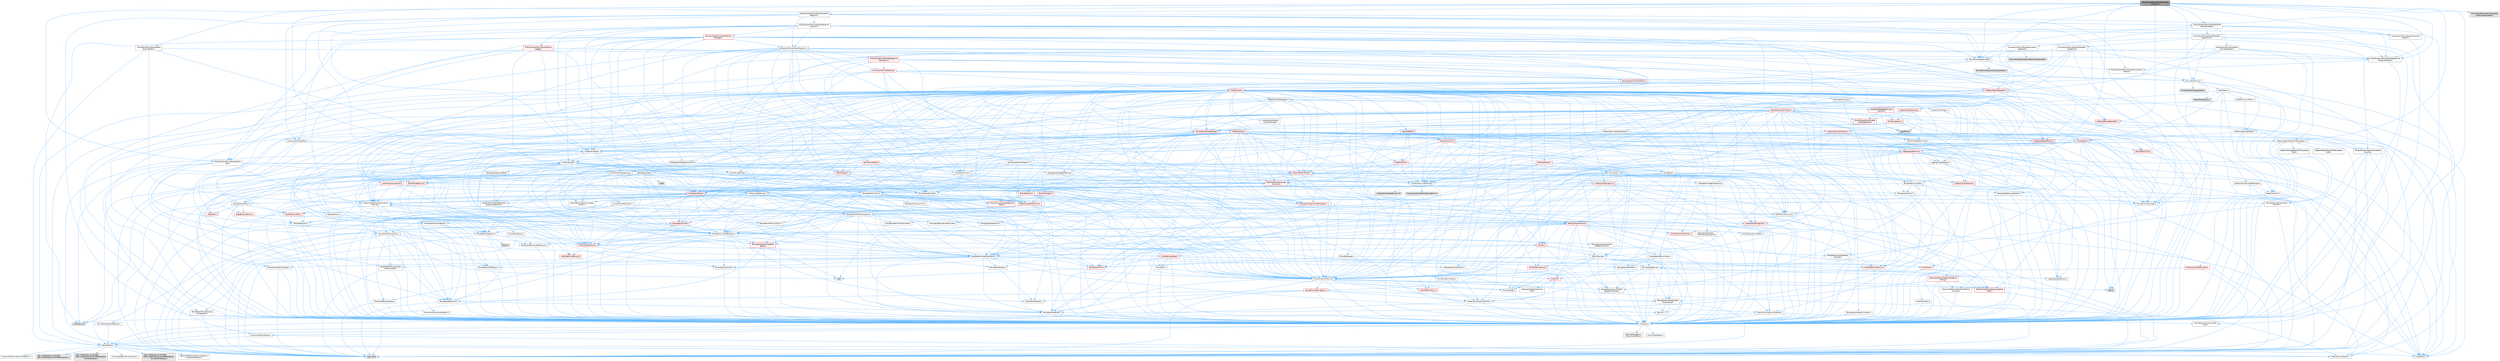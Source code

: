 digraph "MovieSceneEvaluationTemplateInstance.h"
{
 // INTERACTIVE_SVG=YES
 // LATEX_PDF_SIZE
  bgcolor="transparent";
  edge [fontname=Helvetica,fontsize=10,labelfontname=Helvetica,labelfontsize=10];
  node [fontname=Helvetica,fontsize=10,shape=box,height=0.2,width=0.4];
  Node1 [id="Node000001",label="MovieSceneEvaluationTemplate\lInstance.h",height=0.2,width=0.4,color="gray40", fillcolor="grey60", style="filled", fontcolor="black",tooltip=" "];
  Node1 -> Node2 [id="edge1_Node000001_Node000002",color="steelblue1",style="solid",tooltip=" "];
  Node2 [id="Node000002",label="CoreTypes.h",height=0.2,width=0.4,color="grey40", fillcolor="white", style="filled",URL="$dc/dec/CoreTypes_8h.html",tooltip=" "];
  Node2 -> Node3 [id="edge2_Node000002_Node000003",color="steelblue1",style="solid",tooltip=" "];
  Node3 [id="Node000003",label="HAL/Platform.h",height=0.2,width=0.4,color="grey40", fillcolor="white", style="filled",URL="$d9/dd0/Platform_8h.html",tooltip=" "];
  Node3 -> Node4 [id="edge3_Node000003_Node000004",color="steelblue1",style="solid",tooltip=" "];
  Node4 [id="Node000004",label="Misc/Build.h",height=0.2,width=0.4,color="grey40", fillcolor="white", style="filled",URL="$d3/dbb/Build_8h.html",tooltip=" "];
  Node3 -> Node5 [id="edge4_Node000003_Node000005",color="steelblue1",style="solid",tooltip=" "];
  Node5 [id="Node000005",label="Misc/LargeWorldCoordinates.h",height=0.2,width=0.4,color="grey40", fillcolor="white", style="filled",URL="$d2/dcb/LargeWorldCoordinates_8h.html",tooltip=" "];
  Node3 -> Node6 [id="edge5_Node000003_Node000006",color="steelblue1",style="solid",tooltip=" "];
  Node6 [id="Node000006",label="type_traits",height=0.2,width=0.4,color="grey60", fillcolor="#E0E0E0", style="filled",tooltip=" "];
  Node3 -> Node7 [id="edge6_Node000003_Node000007",color="steelblue1",style="solid",tooltip=" "];
  Node7 [id="Node000007",label="PreprocessorHelpers.h",height=0.2,width=0.4,color="grey40", fillcolor="white", style="filled",URL="$db/ddb/PreprocessorHelpers_8h.html",tooltip=" "];
  Node3 -> Node8 [id="edge7_Node000003_Node000008",color="steelblue1",style="solid",tooltip=" "];
  Node8 [id="Node000008",label="UBT_COMPILED_PLATFORM\l/UBT_COMPILED_PLATFORMPlatform\lCompilerPreSetup.h",height=0.2,width=0.4,color="grey60", fillcolor="#E0E0E0", style="filled",tooltip=" "];
  Node3 -> Node9 [id="edge8_Node000003_Node000009",color="steelblue1",style="solid",tooltip=" "];
  Node9 [id="Node000009",label="GenericPlatform/GenericPlatform\lCompilerPreSetup.h",height=0.2,width=0.4,color="grey40", fillcolor="white", style="filled",URL="$d9/dc8/GenericPlatformCompilerPreSetup_8h.html",tooltip=" "];
  Node3 -> Node10 [id="edge9_Node000003_Node000010",color="steelblue1",style="solid",tooltip=" "];
  Node10 [id="Node000010",label="GenericPlatform/GenericPlatform.h",height=0.2,width=0.4,color="grey40", fillcolor="white", style="filled",URL="$d6/d84/GenericPlatform_8h.html",tooltip=" "];
  Node3 -> Node11 [id="edge10_Node000003_Node000011",color="steelblue1",style="solid",tooltip=" "];
  Node11 [id="Node000011",label="UBT_COMPILED_PLATFORM\l/UBT_COMPILED_PLATFORMPlatform.h",height=0.2,width=0.4,color="grey60", fillcolor="#E0E0E0", style="filled",tooltip=" "];
  Node3 -> Node12 [id="edge11_Node000003_Node000012",color="steelblue1",style="solid",tooltip=" "];
  Node12 [id="Node000012",label="UBT_COMPILED_PLATFORM\l/UBT_COMPILED_PLATFORMPlatform\lCompilerSetup.h",height=0.2,width=0.4,color="grey60", fillcolor="#E0E0E0", style="filled",tooltip=" "];
  Node2 -> Node13 [id="edge12_Node000002_Node000013",color="steelblue1",style="solid",tooltip=" "];
  Node13 [id="Node000013",label="ProfilingDebugging\l/UMemoryDefines.h",height=0.2,width=0.4,color="grey40", fillcolor="white", style="filled",URL="$d2/da2/UMemoryDefines_8h.html",tooltip=" "];
  Node2 -> Node14 [id="edge13_Node000002_Node000014",color="steelblue1",style="solid",tooltip=" "];
  Node14 [id="Node000014",label="Misc/CoreMiscDefines.h",height=0.2,width=0.4,color="grey40", fillcolor="white", style="filled",URL="$da/d38/CoreMiscDefines_8h.html",tooltip=" "];
  Node14 -> Node3 [id="edge14_Node000014_Node000003",color="steelblue1",style="solid",tooltip=" "];
  Node14 -> Node7 [id="edge15_Node000014_Node000007",color="steelblue1",style="solid",tooltip=" "];
  Node2 -> Node15 [id="edge16_Node000002_Node000015",color="steelblue1",style="solid",tooltip=" "];
  Node15 [id="Node000015",label="Misc/CoreDefines.h",height=0.2,width=0.4,color="grey40", fillcolor="white", style="filled",URL="$d3/dd2/CoreDefines_8h.html",tooltip=" "];
  Node1 -> Node16 [id="edge17_Node000001_Node000016",color="steelblue1",style="solid",tooltip=" "];
  Node16 [id="Node000016",label="Containers/Map.h",height=0.2,width=0.4,color="grey40", fillcolor="white", style="filled",URL="$df/d79/Map_8h.html",tooltip=" "];
  Node16 -> Node2 [id="edge18_Node000016_Node000002",color="steelblue1",style="solid",tooltip=" "];
  Node16 -> Node17 [id="edge19_Node000016_Node000017",color="steelblue1",style="solid",tooltip=" "];
  Node17 [id="Node000017",label="Algo/Reverse.h",height=0.2,width=0.4,color="grey40", fillcolor="white", style="filled",URL="$d5/d93/Reverse_8h.html",tooltip=" "];
  Node17 -> Node2 [id="edge20_Node000017_Node000002",color="steelblue1",style="solid",tooltip=" "];
  Node17 -> Node18 [id="edge21_Node000017_Node000018",color="steelblue1",style="solid",tooltip=" "];
  Node18 [id="Node000018",label="Templates/UnrealTemplate.h",height=0.2,width=0.4,color="grey40", fillcolor="white", style="filled",URL="$d4/d24/UnrealTemplate_8h.html",tooltip=" "];
  Node18 -> Node2 [id="edge22_Node000018_Node000002",color="steelblue1",style="solid",tooltip=" "];
  Node18 -> Node19 [id="edge23_Node000018_Node000019",color="steelblue1",style="solid",tooltip=" "];
  Node19 [id="Node000019",label="Templates/IsPointer.h",height=0.2,width=0.4,color="grey40", fillcolor="white", style="filled",URL="$d7/d05/IsPointer_8h.html",tooltip=" "];
  Node19 -> Node2 [id="edge24_Node000019_Node000002",color="steelblue1",style="solid",tooltip=" "];
  Node18 -> Node20 [id="edge25_Node000018_Node000020",color="steelblue1",style="solid",tooltip=" "];
  Node20 [id="Node000020",label="HAL/UnrealMemory.h",height=0.2,width=0.4,color="red", fillcolor="#FFF0F0", style="filled",URL="$d9/d96/UnrealMemory_8h.html",tooltip=" "];
  Node20 -> Node2 [id="edge26_Node000020_Node000002",color="steelblue1",style="solid",tooltip=" "];
  Node20 -> Node33 [id="edge27_Node000020_Node000033",color="steelblue1",style="solid",tooltip=" "];
  Node33 [id="Node000033",label="HAL/MemoryBase.h",height=0.2,width=0.4,color="red", fillcolor="#FFF0F0", style="filled",URL="$d6/d9f/MemoryBase_8h.html",tooltip=" "];
  Node33 -> Node2 [id="edge28_Node000033_Node000002",color="steelblue1",style="solid",tooltip=" "];
  Node33 -> Node34 [id="edge29_Node000033_Node000034",color="steelblue1",style="solid",tooltip=" "];
  Node34 [id="Node000034",label="HAL/PlatformAtomics.h",height=0.2,width=0.4,color="red", fillcolor="#FFF0F0", style="filled",URL="$d3/d36/PlatformAtomics_8h.html",tooltip=" "];
  Node34 -> Node2 [id="edge30_Node000034_Node000002",color="steelblue1",style="solid",tooltip=" "];
  Node33 -> Node37 [id="edge31_Node000033_Node000037",color="steelblue1",style="solid",tooltip=" "];
  Node37 [id="Node000037",label="HAL/PlatformCrt.h",height=0.2,width=0.4,color="red", fillcolor="#FFF0F0", style="filled",URL="$d8/d75/PlatformCrt_8h.html",tooltip=" "];
  Node37 -> Node38 [id="edge32_Node000037_Node000038",color="steelblue1",style="solid",tooltip=" "];
  Node38 [id="Node000038",label="new",height=0.2,width=0.4,color="grey60", fillcolor="#E0E0E0", style="filled",tooltip=" "];
  Node33 -> Node45 [id="edge33_Node000033_Node000045",color="steelblue1",style="solid",tooltip=" "];
  Node45 [id="Node000045",label="Misc/Exec.h",height=0.2,width=0.4,color="grey40", fillcolor="white", style="filled",URL="$de/ddb/Exec_8h.html",tooltip=" "];
  Node45 -> Node2 [id="edge34_Node000045_Node000002",color="steelblue1",style="solid",tooltip=" "];
  Node45 -> Node46 [id="edge35_Node000045_Node000046",color="steelblue1",style="solid",tooltip=" "];
  Node46 [id="Node000046",label="Misc/AssertionMacros.h",height=0.2,width=0.4,color="grey40", fillcolor="white", style="filled",URL="$d0/dfa/AssertionMacros_8h.html",tooltip=" "];
  Node46 -> Node2 [id="edge36_Node000046_Node000002",color="steelblue1",style="solid",tooltip=" "];
  Node46 -> Node3 [id="edge37_Node000046_Node000003",color="steelblue1",style="solid",tooltip=" "];
  Node46 -> Node47 [id="edge38_Node000046_Node000047",color="steelblue1",style="solid",tooltip=" "];
  Node47 [id="Node000047",label="HAL/PlatformMisc.h",height=0.2,width=0.4,color="red", fillcolor="#FFF0F0", style="filled",URL="$d0/df5/PlatformMisc_8h.html",tooltip=" "];
  Node47 -> Node2 [id="edge39_Node000047_Node000002",color="steelblue1",style="solid",tooltip=" "];
  Node46 -> Node7 [id="edge40_Node000046_Node000007",color="steelblue1",style="solid",tooltip=" "];
  Node46 -> Node63 [id="edge41_Node000046_Node000063",color="steelblue1",style="solid",tooltip=" "];
  Node63 [id="Node000063",label="Templates/EnableIf.h",height=0.2,width=0.4,color="grey40", fillcolor="white", style="filled",URL="$d7/d60/EnableIf_8h.html",tooltip=" "];
  Node63 -> Node2 [id="edge42_Node000063_Node000002",color="steelblue1",style="solid",tooltip=" "];
  Node46 -> Node64 [id="edge43_Node000046_Node000064",color="steelblue1",style="solid",tooltip=" "];
  Node64 [id="Node000064",label="Templates/IsArrayOrRefOf\lTypeByPredicate.h",height=0.2,width=0.4,color="grey40", fillcolor="white", style="filled",URL="$d6/da1/IsArrayOrRefOfTypeByPredicate_8h.html",tooltip=" "];
  Node64 -> Node2 [id="edge44_Node000064_Node000002",color="steelblue1",style="solid",tooltip=" "];
  Node46 -> Node65 [id="edge45_Node000046_Node000065",color="steelblue1",style="solid",tooltip=" "];
  Node65 [id="Node000065",label="Templates/IsValidVariadic\lFunctionArg.h",height=0.2,width=0.4,color="grey40", fillcolor="white", style="filled",URL="$d0/dc8/IsValidVariadicFunctionArg_8h.html",tooltip=" "];
  Node65 -> Node2 [id="edge46_Node000065_Node000002",color="steelblue1",style="solid",tooltip=" "];
  Node65 -> Node66 [id="edge47_Node000065_Node000066",color="steelblue1",style="solid",tooltip=" "];
  Node66 [id="Node000066",label="IsEnum.h",height=0.2,width=0.4,color="grey40", fillcolor="white", style="filled",URL="$d4/de5/IsEnum_8h.html",tooltip=" "];
  Node65 -> Node6 [id="edge48_Node000065_Node000006",color="steelblue1",style="solid",tooltip=" "];
  Node46 -> Node67 [id="edge49_Node000046_Node000067",color="steelblue1",style="solid",tooltip=" "];
  Node67 [id="Node000067",label="Traits/IsCharEncodingCompatible\lWith.h",height=0.2,width=0.4,color="red", fillcolor="#FFF0F0", style="filled",URL="$df/dd1/IsCharEncodingCompatibleWith_8h.html",tooltip=" "];
  Node67 -> Node6 [id="edge50_Node000067_Node000006",color="steelblue1",style="solid",tooltip=" "];
  Node46 -> Node69 [id="edge51_Node000046_Node000069",color="steelblue1",style="solid",tooltip=" "];
  Node69 [id="Node000069",label="Misc/VarArgs.h",height=0.2,width=0.4,color="grey40", fillcolor="white", style="filled",URL="$d5/d6f/VarArgs_8h.html",tooltip=" "];
  Node69 -> Node2 [id="edge52_Node000069_Node000002",color="steelblue1",style="solid",tooltip=" "];
  Node46 -> Node70 [id="edge53_Node000046_Node000070",color="steelblue1",style="solid",tooltip=" "];
  Node70 [id="Node000070",label="String/FormatStringSan.h",height=0.2,width=0.4,color="red", fillcolor="#FFF0F0", style="filled",URL="$d3/d8b/FormatStringSan_8h.html",tooltip=" "];
  Node70 -> Node6 [id="edge54_Node000070_Node000006",color="steelblue1",style="solid",tooltip=" "];
  Node70 -> Node2 [id="edge55_Node000070_Node000002",color="steelblue1",style="solid",tooltip=" "];
  Node70 -> Node71 [id="edge56_Node000070_Node000071",color="steelblue1",style="solid",tooltip=" "];
  Node71 [id="Node000071",label="Templates/Requires.h",height=0.2,width=0.4,color="grey40", fillcolor="white", style="filled",URL="$dc/d96/Requires_8h.html",tooltip=" "];
  Node71 -> Node63 [id="edge57_Node000071_Node000063",color="steelblue1",style="solid",tooltip=" "];
  Node71 -> Node6 [id="edge58_Node000071_Node000006",color="steelblue1",style="solid",tooltip=" "];
  Node70 -> Node72 [id="edge59_Node000070_Node000072",color="steelblue1",style="solid",tooltip=" "];
  Node72 [id="Node000072",label="Templates/Identity.h",height=0.2,width=0.4,color="grey40", fillcolor="white", style="filled",URL="$d0/dd5/Identity_8h.html",tooltip=" "];
  Node70 -> Node65 [id="edge60_Node000070_Node000065",color="steelblue1",style="solid",tooltip=" "];
  Node70 -> Node23 [id="edge61_Node000070_Node000023",color="steelblue1",style="solid",tooltip=" "];
  Node23 [id="Node000023",label="Containers/ContainersFwd.h",height=0.2,width=0.4,color="grey40", fillcolor="white", style="filled",URL="$d4/d0a/ContainersFwd_8h.html",tooltip=" "];
  Node23 -> Node3 [id="edge62_Node000023_Node000003",color="steelblue1",style="solid",tooltip=" "];
  Node23 -> Node2 [id="edge63_Node000023_Node000002",color="steelblue1",style="solid",tooltip=" "];
  Node23 -> Node24 [id="edge64_Node000023_Node000024",color="steelblue1",style="solid",tooltip=" "];
  Node24 [id="Node000024",label="Traits/IsContiguousContainer.h",height=0.2,width=0.4,color="grey40", fillcolor="white", style="filled",URL="$d5/d3c/IsContiguousContainer_8h.html",tooltip=" "];
  Node24 -> Node2 [id="edge65_Node000024_Node000002",color="steelblue1",style="solid",tooltip=" "];
  Node24 -> Node25 [id="edge66_Node000024_Node000025",color="steelblue1",style="solid",tooltip=" "];
  Node25 [id="Node000025",label="Misc/StaticAssertComplete\lType.h",height=0.2,width=0.4,color="grey40", fillcolor="white", style="filled",URL="$d5/d4e/StaticAssertCompleteType_8h.html",tooltip=" "];
  Node24 -> Node26 [id="edge67_Node000024_Node000026",color="steelblue1",style="solid",tooltip=" "];
  Node26 [id="Node000026",label="initializer_list",height=0.2,width=0.4,color="grey60", fillcolor="#E0E0E0", style="filled",tooltip=" "];
  Node46 -> Node76 [id="edge68_Node000046_Node000076",color="steelblue1",style="solid",tooltip=" "];
  Node76 [id="Node000076",label="atomic",height=0.2,width=0.4,color="grey60", fillcolor="#E0E0E0", style="filled",tooltip=" "];
  Node33 -> Node77 [id="edge69_Node000033_Node000077",color="steelblue1",style="solid",tooltip=" "];
  Node77 [id="Node000077",label="Misc/OutputDevice.h",height=0.2,width=0.4,color="grey40", fillcolor="white", style="filled",URL="$d7/d32/OutputDevice_8h.html",tooltip=" "];
  Node77 -> Node22 [id="edge70_Node000077_Node000022",color="steelblue1",style="solid",tooltip=" "];
  Node22 [id="Node000022",label="CoreFwd.h",height=0.2,width=0.4,color="red", fillcolor="#FFF0F0", style="filled",URL="$d1/d1e/CoreFwd_8h.html",tooltip=" "];
  Node22 -> Node2 [id="edge71_Node000022_Node000002",color="steelblue1",style="solid",tooltip=" "];
  Node22 -> Node23 [id="edge72_Node000022_Node000023",color="steelblue1",style="solid",tooltip=" "];
  Node22 -> Node28 [id="edge73_Node000022_Node000028",color="steelblue1",style="solid",tooltip=" "];
  Node28 [id="Node000028",label="UObject/UObjectHierarchy\lFwd.h",height=0.2,width=0.4,color="grey40", fillcolor="white", style="filled",URL="$d3/d13/UObjectHierarchyFwd_8h.html",tooltip=" "];
  Node77 -> Node2 [id="edge74_Node000077_Node000002",color="steelblue1",style="solid",tooltip=" "];
  Node77 -> Node78 [id="edge75_Node000077_Node000078",color="steelblue1",style="solid",tooltip=" "];
  Node78 [id="Node000078",label="Logging/LogVerbosity.h",height=0.2,width=0.4,color="grey40", fillcolor="white", style="filled",URL="$d2/d8f/LogVerbosity_8h.html",tooltip=" "];
  Node78 -> Node2 [id="edge76_Node000078_Node000002",color="steelblue1",style="solid",tooltip=" "];
  Node77 -> Node69 [id="edge77_Node000077_Node000069",color="steelblue1",style="solid",tooltip=" "];
  Node77 -> Node64 [id="edge78_Node000077_Node000064",color="steelblue1",style="solid",tooltip=" "];
  Node77 -> Node65 [id="edge79_Node000077_Node000065",color="steelblue1",style="solid",tooltip=" "];
  Node77 -> Node67 [id="edge80_Node000077_Node000067",color="steelblue1",style="solid",tooltip=" "];
  Node20 -> Node88 [id="edge81_Node000020_Node000088",color="steelblue1",style="solid",tooltip=" "];
  Node88 [id="Node000088",label="HAL/PlatformMemory.h",height=0.2,width=0.4,color="red", fillcolor="#FFF0F0", style="filled",URL="$de/d68/PlatformMemory_8h.html",tooltip=" "];
  Node88 -> Node2 [id="edge82_Node000088_Node000002",color="steelblue1",style="solid",tooltip=" "];
  Node20 -> Node19 [id="edge83_Node000020_Node000019",color="steelblue1",style="solid",tooltip=" "];
  Node18 -> Node91 [id="edge84_Node000018_Node000091",color="steelblue1",style="solid",tooltip=" "];
  Node91 [id="Node000091",label="Templates/CopyQualifiers\lAndRefsFromTo.h",height=0.2,width=0.4,color="grey40", fillcolor="white", style="filled",URL="$d3/db3/CopyQualifiersAndRefsFromTo_8h.html",tooltip=" "];
  Node91 -> Node92 [id="edge85_Node000091_Node000092",color="steelblue1",style="solid",tooltip=" "];
  Node92 [id="Node000092",label="Templates/CopyQualifiers\lFromTo.h",height=0.2,width=0.4,color="grey40", fillcolor="white", style="filled",URL="$d5/db4/CopyQualifiersFromTo_8h.html",tooltip=" "];
  Node18 -> Node93 [id="edge86_Node000018_Node000093",color="steelblue1",style="solid",tooltip=" "];
  Node93 [id="Node000093",label="Templates/UnrealTypeTraits.h",height=0.2,width=0.4,color="grey40", fillcolor="white", style="filled",URL="$d2/d2d/UnrealTypeTraits_8h.html",tooltip=" "];
  Node93 -> Node2 [id="edge87_Node000093_Node000002",color="steelblue1",style="solid",tooltip=" "];
  Node93 -> Node19 [id="edge88_Node000093_Node000019",color="steelblue1",style="solid",tooltip=" "];
  Node93 -> Node46 [id="edge89_Node000093_Node000046",color="steelblue1",style="solid",tooltip=" "];
  Node93 -> Node84 [id="edge90_Node000093_Node000084",color="steelblue1",style="solid",tooltip=" "];
  Node84 [id="Node000084",label="Templates/AndOrNot.h",height=0.2,width=0.4,color="grey40", fillcolor="white", style="filled",URL="$db/d0a/AndOrNot_8h.html",tooltip=" "];
  Node84 -> Node2 [id="edge91_Node000084_Node000002",color="steelblue1",style="solid",tooltip=" "];
  Node93 -> Node63 [id="edge92_Node000093_Node000063",color="steelblue1",style="solid",tooltip=" "];
  Node93 -> Node94 [id="edge93_Node000093_Node000094",color="steelblue1",style="solid",tooltip=" "];
  Node94 [id="Node000094",label="Templates/IsArithmetic.h",height=0.2,width=0.4,color="grey40", fillcolor="white", style="filled",URL="$d2/d5d/IsArithmetic_8h.html",tooltip=" "];
  Node94 -> Node2 [id="edge94_Node000094_Node000002",color="steelblue1",style="solid",tooltip=" "];
  Node93 -> Node66 [id="edge95_Node000093_Node000066",color="steelblue1",style="solid",tooltip=" "];
  Node93 -> Node95 [id="edge96_Node000093_Node000095",color="steelblue1",style="solid",tooltip=" "];
  Node95 [id="Node000095",label="Templates/Models.h",height=0.2,width=0.4,color="grey40", fillcolor="white", style="filled",URL="$d3/d0c/Models_8h.html",tooltip=" "];
  Node95 -> Node72 [id="edge97_Node000095_Node000072",color="steelblue1",style="solid",tooltip=" "];
  Node93 -> Node96 [id="edge98_Node000093_Node000096",color="steelblue1",style="solid",tooltip=" "];
  Node96 [id="Node000096",label="Templates/IsPODType.h",height=0.2,width=0.4,color="grey40", fillcolor="white", style="filled",URL="$d7/db1/IsPODType_8h.html",tooltip=" "];
  Node96 -> Node2 [id="edge99_Node000096_Node000002",color="steelblue1",style="solid",tooltip=" "];
  Node93 -> Node97 [id="edge100_Node000093_Node000097",color="steelblue1",style="solid",tooltip=" "];
  Node97 [id="Node000097",label="Templates/IsUECoreType.h",height=0.2,width=0.4,color="grey40", fillcolor="white", style="filled",URL="$d1/db8/IsUECoreType_8h.html",tooltip=" "];
  Node97 -> Node2 [id="edge101_Node000097_Node000002",color="steelblue1",style="solid",tooltip=" "];
  Node97 -> Node6 [id="edge102_Node000097_Node000006",color="steelblue1",style="solid",tooltip=" "];
  Node93 -> Node85 [id="edge103_Node000093_Node000085",color="steelblue1",style="solid",tooltip=" "];
  Node85 [id="Node000085",label="Templates/IsTriviallyCopy\lConstructible.h",height=0.2,width=0.4,color="grey40", fillcolor="white", style="filled",URL="$d3/d78/IsTriviallyCopyConstructible_8h.html",tooltip=" "];
  Node85 -> Node2 [id="edge104_Node000085_Node000002",color="steelblue1",style="solid",tooltip=" "];
  Node85 -> Node6 [id="edge105_Node000085_Node000006",color="steelblue1",style="solid",tooltip=" "];
  Node18 -> Node98 [id="edge106_Node000018_Node000098",color="steelblue1",style="solid",tooltip=" "];
  Node98 [id="Node000098",label="Templates/RemoveReference.h",height=0.2,width=0.4,color="grey40", fillcolor="white", style="filled",URL="$da/dbe/RemoveReference_8h.html",tooltip=" "];
  Node98 -> Node2 [id="edge107_Node000098_Node000002",color="steelblue1",style="solid",tooltip=" "];
  Node18 -> Node71 [id="edge108_Node000018_Node000071",color="steelblue1",style="solid",tooltip=" "];
  Node18 -> Node99 [id="edge109_Node000018_Node000099",color="steelblue1",style="solid",tooltip=" "];
  Node99 [id="Node000099",label="Templates/TypeCompatible\lBytes.h",height=0.2,width=0.4,color="red", fillcolor="#FFF0F0", style="filled",URL="$df/d0a/TypeCompatibleBytes_8h.html",tooltip=" "];
  Node99 -> Node2 [id="edge110_Node000099_Node000002",color="steelblue1",style="solid",tooltip=" "];
  Node99 -> Node38 [id="edge111_Node000099_Node000038",color="steelblue1",style="solid",tooltip=" "];
  Node99 -> Node6 [id="edge112_Node000099_Node000006",color="steelblue1",style="solid",tooltip=" "];
  Node18 -> Node72 [id="edge113_Node000018_Node000072",color="steelblue1",style="solid",tooltip=" "];
  Node18 -> Node24 [id="edge114_Node000018_Node000024",color="steelblue1",style="solid",tooltip=" "];
  Node18 -> Node100 [id="edge115_Node000018_Node000100",color="steelblue1",style="solid",tooltip=" "];
  Node100 [id="Node000100",label="Traits/UseBitwiseSwap.h",height=0.2,width=0.4,color="grey40", fillcolor="white", style="filled",URL="$db/df3/UseBitwiseSwap_8h.html",tooltip=" "];
  Node100 -> Node2 [id="edge116_Node000100_Node000002",color="steelblue1",style="solid",tooltip=" "];
  Node100 -> Node6 [id="edge117_Node000100_Node000006",color="steelblue1",style="solid",tooltip=" "];
  Node18 -> Node6 [id="edge118_Node000018_Node000006",color="steelblue1",style="solid",tooltip=" "];
  Node16 -> Node101 [id="edge119_Node000016_Node000101",color="steelblue1",style="solid",tooltip=" "];
  Node101 [id="Node000101",label="Containers/ContainerElement\lTypeCompatibility.h",height=0.2,width=0.4,color="grey40", fillcolor="white", style="filled",URL="$df/ddf/ContainerElementTypeCompatibility_8h.html",tooltip=" "];
  Node101 -> Node2 [id="edge120_Node000101_Node000002",color="steelblue1",style="solid",tooltip=" "];
  Node101 -> Node93 [id="edge121_Node000101_Node000093",color="steelblue1",style="solid",tooltip=" "];
  Node16 -> Node102 [id="edge122_Node000016_Node000102",color="steelblue1",style="solid",tooltip=" "];
  Node102 [id="Node000102",label="Containers/Set.h",height=0.2,width=0.4,color="grey40", fillcolor="white", style="filled",URL="$d4/d45/Set_8h.html",tooltip=" "];
  Node102 -> Node103 [id="edge123_Node000102_Node000103",color="steelblue1",style="solid",tooltip=" "];
  Node103 [id="Node000103",label="Containers/ContainerAllocation\lPolicies.h",height=0.2,width=0.4,color="grey40", fillcolor="white", style="filled",URL="$d7/dff/ContainerAllocationPolicies_8h.html",tooltip=" "];
  Node103 -> Node2 [id="edge124_Node000103_Node000002",color="steelblue1",style="solid",tooltip=" "];
  Node103 -> Node104 [id="edge125_Node000103_Node000104",color="steelblue1",style="solid",tooltip=" "];
  Node104 [id="Node000104",label="Containers/ContainerHelpers.h",height=0.2,width=0.4,color="grey40", fillcolor="white", style="filled",URL="$d7/d33/ContainerHelpers_8h.html",tooltip=" "];
  Node104 -> Node2 [id="edge126_Node000104_Node000002",color="steelblue1",style="solid",tooltip=" "];
  Node103 -> Node103 [id="edge127_Node000103_Node000103",color="steelblue1",style="solid",tooltip=" "];
  Node103 -> Node105 [id="edge128_Node000103_Node000105",color="steelblue1",style="solid",tooltip=" "];
  Node105 [id="Node000105",label="HAL/PlatformMath.h",height=0.2,width=0.4,color="red", fillcolor="#FFF0F0", style="filled",URL="$dc/d53/PlatformMath_8h.html",tooltip=" "];
  Node105 -> Node2 [id="edge129_Node000105_Node000002",color="steelblue1",style="solid",tooltip=" "];
  Node103 -> Node20 [id="edge130_Node000103_Node000020",color="steelblue1",style="solid",tooltip=" "];
  Node103 -> Node52 [id="edge131_Node000103_Node000052",color="steelblue1",style="solid",tooltip=" "];
  Node52 [id="Node000052",label="Math/NumericLimits.h",height=0.2,width=0.4,color="grey40", fillcolor="white", style="filled",URL="$df/d1b/NumericLimits_8h.html",tooltip=" "];
  Node52 -> Node2 [id="edge132_Node000052_Node000002",color="steelblue1",style="solid",tooltip=" "];
  Node103 -> Node46 [id="edge133_Node000103_Node000046",color="steelblue1",style="solid",tooltip=" "];
  Node103 -> Node113 [id="edge134_Node000103_Node000113",color="steelblue1",style="solid",tooltip=" "];
  Node113 [id="Node000113",label="Templates/IsPolymorphic.h",height=0.2,width=0.4,color="grey40", fillcolor="white", style="filled",URL="$dc/d20/IsPolymorphic_8h.html",tooltip=" "];
  Node103 -> Node114 [id="edge135_Node000103_Node000114",color="steelblue1",style="solid",tooltip=" "];
  Node114 [id="Node000114",label="Templates/MemoryOps.h",height=0.2,width=0.4,color="grey40", fillcolor="white", style="filled",URL="$db/dea/MemoryOps_8h.html",tooltip=" "];
  Node114 -> Node2 [id="edge136_Node000114_Node000002",color="steelblue1",style="solid",tooltip=" "];
  Node114 -> Node20 [id="edge137_Node000114_Node000020",color="steelblue1",style="solid",tooltip=" "];
  Node114 -> Node86 [id="edge138_Node000114_Node000086",color="steelblue1",style="solid",tooltip=" "];
  Node86 [id="Node000086",label="Templates/IsTriviallyCopy\lAssignable.h",height=0.2,width=0.4,color="grey40", fillcolor="white", style="filled",URL="$d2/df2/IsTriviallyCopyAssignable_8h.html",tooltip=" "];
  Node86 -> Node2 [id="edge139_Node000086_Node000002",color="steelblue1",style="solid",tooltip=" "];
  Node86 -> Node6 [id="edge140_Node000086_Node000006",color="steelblue1",style="solid",tooltip=" "];
  Node114 -> Node85 [id="edge141_Node000114_Node000085",color="steelblue1",style="solid",tooltip=" "];
  Node114 -> Node71 [id="edge142_Node000114_Node000071",color="steelblue1",style="solid",tooltip=" "];
  Node114 -> Node93 [id="edge143_Node000114_Node000093",color="steelblue1",style="solid",tooltip=" "];
  Node114 -> Node100 [id="edge144_Node000114_Node000100",color="steelblue1",style="solid",tooltip=" "];
  Node114 -> Node38 [id="edge145_Node000114_Node000038",color="steelblue1",style="solid",tooltip=" "];
  Node114 -> Node6 [id="edge146_Node000114_Node000006",color="steelblue1",style="solid",tooltip=" "];
  Node103 -> Node99 [id="edge147_Node000103_Node000099",color="steelblue1",style="solid",tooltip=" "];
  Node103 -> Node6 [id="edge148_Node000103_Node000006",color="steelblue1",style="solid",tooltip=" "];
  Node102 -> Node101 [id="edge149_Node000102_Node000101",color="steelblue1",style="solid",tooltip=" "];
  Node102 -> Node115 [id="edge150_Node000102_Node000115",color="steelblue1",style="solid",tooltip=" "];
  Node115 [id="Node000115",label="Containers/SetUtilities.h",height=0.2,width=0.4,color="grey40", fillcolor="white", style="filled",URL="$dc/de5/SetUtilities_8h.html",tooltip=" "];
  Node115 -> Node2 [id="edge151_Node000115_Node000002",color="steelblue1",style="solid",tooltip=" "];
  Node115 -> Node116 [id="edge152_Node000115_Node000116",color="steelblue1",style="solid",tooltip=" "];
  Node116 [id="Node000116",label="Serialization/MemoryLayout.h",height=0.2,width=0.4,color="grey40", fillcolor="white", style="filled",URL="$d7/d66/MemoryLayout_8h.html",tooltip=" "];
  Node116 -> Node117 [id="edge153_Node000116_Node000117",color="steelblue1",style="solid",tooltip=" "];
  Node117 [id="Node000117",label="Concepts/StaticClassProvider.h",height=0.2,width=0.4,color="grey40", fillcolor="white", style="filled",URL="$dd/d83/StaticClassProvider_8h.html",tooltip=" "];
  Node116 -> Node118 [id="edge154_Node000116_Node000118",color="steelblue1",style="solid",tooltip=" "];
  Node118 [id="Node000118",label="Concepts/StaticStructProvider.h",height=0.2,width=0.4,color="grey40", fillcolor="white", style="filled",URL="$d5/d77/StaticStructProvider_8h.html",tooltip=" "];
  Node116 -> Node119 [id="edge155_Node000116_Node000119",color="steelblue1",style="solid",tooltip=" "];
  Node119 [id="Node000119",label="Containers/EnumAsByte.h",height=0.2,width=0.4,color="grey40", fillcolor="white", style="filled",URL="$d6/d9a/EnumAsByte_8h.html",tooltip=" "];
  Node119 -> Node2 [id="edge156_Node000119_Node000002",color="steelblue1",style="solid",tooltip=" "];
  Node119 -> Node96 [id="edge157_Node000119_Node000096",color="steelblue1",style="solid",tooltip=" "];
  Node119 -> Node120 [id="edge158_Node000119_Node000120",color="steelblue1",style="solid",tooltip=" "];
  Node120 [id="Node000120",label="Templates/TypeHash.h",height=0.2,width=0.4,color="grey40", fillcolor="white", style="filled",URL="$d1/d62/TypeHash_8h.html",tooltip=" "];
  Node120 -> Node2 [id="edge159_Node000120_Node000002",color="steelblue1",style="solid",tooltip=" "];
  Node120 -> Node71 [id="edge160_Node000120_Node000071",color="steelblue1",style="solid",tooltip=" "];
  Node120 -> Node121 [id="edge161_Node000120_Node000121",color="steelblue1",style="solid",tooltip=" "];
  Node121 [id="Node000121",label="Misc/Crc.h",height=0.2,width=0.4,color="red", fillcolor="#FFF0F0", style="filled",URL="$d4/dd2/Crc_8h.html",tooltip=" "];
  Node121 -> Node2 [id="edge162_Node000121_Node000002",color="steelblue1",style="solid",tooltip=" "];
  Node121 -> Node29 [id="edge163_Node000121_Node000029",color="steelblue1",style="solid",tooltip=" "];
  Node29 [id="Node000029",label="HAL/PlatformString.h",height=0.2,width=0.4,color="red", fillcolor="#FFF0F0", style="filled",URL="$db/db5/PlatformString_8h.html",tooltip=" "];
  Node29 -> Node2 [id="edge164_Node000029_Node000002",color="steelblue1",style="solid",tooltip=" "];
  Node121 -> Node46 [id="edge165_Node000121_Node000046",color="steelblue1",style="solid",tooltip=" "];
  Node121 -> Node122 [id="edge166_Node000121_Node000122",color="steelblue1",style="solid",tooltip=" "];
  Node122 [id="Node000122",label="Misc/CString.h",height=0.2,width=0.4,color="grey40", fillcolor="white", style="filled",URL="$d2/d49/CString_8h.html",tooltip=" "];
  Node122 -> Node2 [id="edge167_Node000122_Node000002",color="steelblue1",style="solid",tooltip=" "];
  Node122 -> Node37 [id="edge168_Node000122_Node000037",color="steelblue1",style="solid",tooltip=" "];
  Node122 -> Node29 [id="edge169_Node000122_Node000029",color="steelblue1",style="solid",tooltip=" "];
  Node122 -> Node46 [id="edge170_Node000122_Node000046",color="steelblue1",style="solid",tooltip=" "];
  Node122 -> Node123 [id="edge171_Node000122_Node000123",color="steelblue1",style="solid",tooltip=" "];
  Node123 [id="Node000123",label="Misc/Char.h",height=0.2,width=0.4,color="red", fillcolor="#FFF0F0", style="filled",URL="$d0/d58/Char_8h.html",tooltip=" "];
  Node123 -> Node2 [id="edge172_Node000123_Node000002",color="steelblue1",style="solid",tooltip=" "];
  Node123 -> Node6 [id="edge173_Node000123_Node000006",color="steelblue1",style="solid",tooltip=" "];
  Node122 -> Node69 [id="edge174_Node000122_Node000069",color="steelblue1",style="solid",tooltip=" "];
  Node122 -> Node64 [id="edge175_Node000122_Node000064",color="steelblue1",style="solid",tooltip=" "];
  Node122 -> Node65 [id="edge176_Node000122_Node000065",color="steelblue1",style="solid",tooltip=" "];
  Node122 -> Node67 [id="edge177_Node000122_Node000067",color="steelblue1",style="solid",tooltip=" "];
  Node121 -> Node123 [id="edge178_Node000121_Node000123",color="steelblue1",style="solid",tooltip=" "];
  Node121 -> Node93 [id="edge179_Node000121_Node000093",color="steelblue1",style="solid",tooltip=" "];
  Node120 -> Node126 [id="edge180_Node000120_Node000126",color="steelblue1",style="solid",tooltip=" "];
  Node126 [id="Node000126",label="stdint.h",height=0.2,width=0.4,color="grey60", fillcolor="#E0E0E0", style="filled",tooltip=" "];
  Node120 -> Node6 [id="edge181_Node000120_Node000006",color="steelblue1",style="solid",tooltip=" "];
  Node116 -> Node49 [id="edge182_Node000116_Node000049",color="steelblue1",style="solid",tooltip=" "];
  Node49 [id="Node000049",label="Containers/StringFwd.h",height=0.2,width=0.4,color="red", fillcolor="#FFF0F0", style="filled",URL="$df/d37/StringFwd_8h.html",tooltip=" "];
  Node49 -> Node2 [id="edge183_Node000049_Node000002",color="steelblue1",style="solid",tooltip=" "];
  Node49 -> Node24 [id="edge184_Node000049_Node000024",color="steelblue1",style="solid",tooltip=" "];
  Node116 -> Node20 [id="edge185_Node000116_Node000020",color="steelblue1",style="solid",tooltip=" "];
  Node116 -> Node127 [id="edge186_Node000116_Node000127",color="steelblue1",style="solid",tooltip=" "];
  Node127 [id="Node000127",label="Misc/DelayedAutoRegister.h",height=0.2,width=0.4,color="grey40", fillcolor="white", style="filled",URL="$d1/dda/DelayedAutoRegister_8h.html",tooltip=" "];
  Node127 -> Node3 [id="edge187_Node000127_Node000003",color="steelblue1",style="solid",tooltip=" "];
  Node116 -> Node63 [id="edge188_Node000116_Node000063",color="steelblue1",style="solid",tooltip=" "];
  Node116 -> Node128 [id="edge189_Node000116_Node000128",color="steelblue1",style="solid",tooltip=" "];
  Node128 [id="Node000128",label="Templates/IsAbstract.h",height=0.2,width=0.4,color="grey40", fillcolor="white", style="filled",URL="$d8/db7/IsAbstract_8h.html",tooltip=" "];
  Node116 -> Node113 [id="edge190_Node000116_Node000113",color="steelblue1",style="solid",tooltip=" "];
  Node116 -> Node95 [id="edge191_Node000116_Node000095",color="steelblue1",style="solid",tooltip=" "];
  Node116 -> Node18 [id="edge192_Node000116_Node000018",color="steelblue1",style="solid",tooltip=" "];
  Node115 -> Node114 [id="edge193_Node000115_Node000114",color="steelblue1",style="solid",tooltip=" "];
  Node115 -> Node93 [id="edge194_Node000115_Node000093",color="steelblue1",style="solid",tooltip=" "];
  Node102 -> Node129 [id="edge195_Node000102_Node000129",color="steelblue1",style="solid",tooltip=" "];
  Node129 [id="Node000129",label="Containers/SparseArray.h",height=0.2,width=0.4,color="grey40", fillcolor="white", style="filled",URL="$d5/dbf/SparseArray_8h.html",tooltip=" "];
  Node129 -> Node2 [id="edge196_Node000129_Node000002",color="steelblue1",style="solid",tooltip=" "];
  Node129 -> Node46 [id="edge197_Node000129_Node000046",color="steelblue1",style="solid",tooltip=" "];
  Node129 -> Node20 [id="edge198_Node000129_Node000020",color="steelblue1",style="solid",tooltip=" "];
  Node129 -> Node93 [id="edge199_Node000129_Node000093",color="steelblue1",style="solid",tooltip=" "];
  Node129 -> Node18 [id="edge200_Node000129_Node000018",color="steelblue1",style="solid",tooltip=" "];
  Node129 -> Node103 [id="edge201_Node000129_Node000103",color="steelblue1",style="solid",tooltip=" "];
  Node129 -> Node130 [id="edge202_Node000129_Node000130",color="steelblue1",style="solid",tooltip=" "];
  Node130 [id="Node000130",label="Templates/Less.h",height=0.2,width=0.4,color="grey40", fillcolor="white", style="filled",URL="$de/dc8/Less_8h.html",tooltip=" "];
  Node130 -> Node2 [id="edge203_Node000130_Node000002",color="steelblue1",style="solid",tooltip=" "];
  Node130 -> Node18 [id="edge204_Node000130_Node000018",color="steelblue1",style="solid",tooltip=" "];
  Node129 -> Node131 [id="edge205_Node000129_Node000131",color="steelblue1",style="solid",tooltip=" "];
  Node131 [id="Node000131",label="Containers/Array.h",height=0.2,width=0.4,color="red", fillcolor="#FFF0F0", style="filled",URL="$df/dd0/Array_8h.html",tooltip=" "];
  Node131 -> Node2 [id="edge206_Node000131_Node000002",color="steelblue1",style="solid",tooltip=" "];
  Node131 -> Node46 [id="edge207_Node000131_Node000046",color="steelblue1",style="solid",tooltip=" "];
  Node131 -> Node132 [id="edge208_Node000131_Node000132",color="steelblue1",style="solid",tooltip=" "];
  Node132 [id="Node000132",label="Misc/IntrusiveUnsetOptional\lState.h",height=0.2,width=0.4,color="red", fillcolor="#FFF0F0", style="filled",URL="$d2/d0a/IntrusiveUnsetOptionalState_8h.html",tooltip=" "];
  Node131 -> Node20 [id="edge209_Node000131_Node000020",color="steelblue1",style="solid",tooltip=" "];
  Node131 -> Node93 [id="edge210_Node000131_Node000093",color="steelblue1",style="solid",tooltip=" "];
  Node131 -> Node18 [id="edge211_Node000131_Node000018",color="steelblue1",style="solid",tooltip=" "];
  Node131 -> Node103 [id="edge212_Node000131_Node000103",color="steelblue1",style="solid",tooltip=" "];
  Node131 -> Node101 [id="edge213_Node000131_Node000101",color="steelblue1",style="solid",tooltip=" "];
  Node131 -> Node137 [id="edge214_Node000131_Node000137",color="steelblue1",style="solid",tooltip=" "];
  Node137 [id="Node000137",label="Serialization/Archive.h",height=0.2,width=0.4,color="red", fillcolor="#FFF0F0", style="filled",URL="$d7/d3b/Archive_8h.html",tooltip=" "];
  Node137 -> Node22 [id="edge215_Node000137_Node000022",color="steelblue1",style="solid",tooltip=" "];
  Node137 -> Node2 [id="edge216_Node000137_Node000002",color="steelblue1",style="solid",tooltip=" "];
  Node137 -> Node138 [id="edge217_Node000137_Node000138",color="steelblue1",style="solid",tooltip=" "];
  Node138 [id="Node000138",label="HAL/PlatformProperties.h",height=0.2,width=0.4,color="red", fillcolor="#FFF0F0", style="filled",URL="$d9/db0/PlatformProperties_8h.html",tooltip=" "];
  Node138 -> Node2 [id="edge218_Node000138_Node000002",color="steelblue1",style="solid",tooltip=" "];
  Node137 -> Node141 [id="edge219_Node000137_Node000141",color="steelblue1",style="solid",tooltip=" "];
  Node141 [id="Node000141",label="Internationalization\l/TextNamespaceFwd.h",height=0.2,width=0.4,color="grey40", fillcolor="white", style="filled",URL="$d8/d97/TextNamespaceFwd_8h.html",tooltip=" "];
  Node141 -> Node2 [id="edge220_Node000141_Node000002",color="steelblue1",style="solid",tooltip=" "];
  Node137 -> Node46 [id="edge221_Node000137_Node000046",color="steelblue1",style="solid",tooltip=" "];
  Node137 -> Node4 [id="edge222_Node000137_Node000004",color="steelblue1",style="solid",tooltip=" "];
  Node137 -> Node142 [id="edge223_Node000137_Node000142",color="steelblue1",style="solid",tooltip=" "];
  Node142 [id="Node000142",label="Misc/EngineVersionBase.h",height=0.2,width=0.4,color="grey40", fillcolor="white", style="filled",URL="$d5/d2b/EngineVersionBase_8h.html",tooltip=" "];
  Node142 -> Node2 [id="edge224_Node000142_Node000002",color="steelblue1",style="solid",tooltip=" "];
  Node137 -> Node69 [id="edge225_Node000137_Node000069",color="steelblue1",style="solid",tooltip=" "];
  Node137 -> Node63 [id="edge226_Node000137_Node000063",color="steelblue1",style="solid",tooltip=" "];
  Node137 -> Node64 [id="edge227_Node000137_Node000064",color="steelblue1",style="solid",tooltip=" "];
  Node137 -> Node145 [id="edge228_Node000137_Node000145",color="steelblue1",style="solid",tooltip=" "];
  Node145 [id="Node000145",label="Templates/IsEnumClass.h",height=0.2,width=0.4,color="grey40", fillcolor="white", style="filled",URL="$d7/d15/IsEnumClass_8h.html",tooltip=" "];
  Node145 -> Node2 [id="edge229_Node000145_Node000002",color="steelblue1",style="solid",tooltip=" "];
  Node145 -> Node84 [id="edge230_Node000145_Node000084",color="steelblue1",style="solid",tooltip=" "];
  Node137 -> Node65 [id="edge231_Node000137_Node000065",color="steelblue1",style="solid",tooltip=" "];
  Node137 -> Node18 [id="edge232_Node000137_Node000018",color="steelblue1",style="solid",tooltip=" "];
  Node137 -> Node67 [id="edge233_Node000137_Node000067",color="steelblue1",style="solid",tooltip=" "];
  Node131 -> Node147 [id="edge234_Node000131_Node000147",color="steelblue1",style="solid",tooltip=" "];
  Node147 [id="Node000147",label="Serialization/MemoryImage\lWriter.h",height=0.2,width=0.4,color="grey40", fillcolor="white", style="filled",URL="$d0/d08/MemoryImageWriter_8h.html",tooltip=" "];
  Node147 -> Node2 [id="edge235_Node000147_Node000002",color="steelblue1",style="solid",tooltip=" "];
  Node147 -> Node116 [id="edge236_Node000147_Node000116",color="steelblue1",style="solid",tooltip=" "];
  Node131 -> Node150 [id="edge237_Node000131_Node000150",color="steelblue1",style="solid",tooltip=" "];
  Node150 [id="Node000150",label="Templates/Invoke.h",height=0.2,width=0.4,color="red", fillcolor="#FFF0F0", style="filled",URL="$d7/deb/Invoke_8h.html",tooltip=" "];
  Node150 -> Node2 [id="edge238_Node000150_Node000002",color="steelblue1",style="solid",tooltip=" "];
  Node150 -> Node18 [id="edge239_Node000150_Node000018",color="steelblue1",style="solid",tooltip=" "];
  Node150 -> Node6 [id="edge240_Node000150_Node000006",color="steelblue1",style="solid",tooltip=" "];
  Node131 -> Node130 [id="edge241_Node000131_Node000130",color="steelblue1",style="solid",tooltip=" "];
  Node131 -> Node161 [id="edge242_Node000131_Node000161",color="steelblue1",style="solid",tooltip=" "];
  Node161 [id="Node000161",label="Templates/LosesQualifiers\lFromTo.h",height=0.2,width=0.4,color="grey40", fillcolor="white", style="filled",URL="$d2/db3/LosesQualifiersFromTo_8h.html",tooltip=" "];
  Node161 -> Node92 [id="edge243_Node000161_Node000092",color="steelblue1",style="solid",tooltip=" "];
  Node161 -> Node6 [id="edge244_Node000161_Node000006",color="steelblue1",style="solid",tooltip=" "];
  Node131 -> Node71 [id="edge245_Node000131_Node000071",color="steelblue1",style="solid",tooltip=" "];
  Node131 -> Node162 [id="edge246_Node000131_Node000162",color="steelblue1",style="solid",tooltip=" "];
  Node162 [id="Node000162",label="Templates/Sorting.h",height=0.2,width=0.4,color="grey40", fillcolor="white", style="filled",URL="$d3/d9e/Sorting_8h.html",tooltip=" "];
  Node162 -> Node2 [id="edge247_Node000162_Node000002",color="steelblue1",style="solid",tooltip=" "];
  Node162 -> Node158 [id="edge248_Node000162_Node000158",color="steelblue1",style="solid",tooltip=" "];
  Node158 [id="Node000158",label="Algo/BinarySearch.h",height=0.2,width=0.4,color="red", fillcolor="#FFF0F0", style="filled",URL="$db/db4/BinarySearch_8h.html",tooltip=" "];
  Node158 -> Node150 [id="edge249_Node000158_Node000150",color="steelblue1",style="solid",tooltip=" "];
  Node158 -> Node130 [id="edge250_Node000158_Node000130",color="steelblue1",style="solid",tooltip=" "];
  Node162 -> Node163 [id="edge251_Node000162_Node000163",color="steelblue1",style="solid",tooltip=" "];
  Node163 [id="Node000163",label="Algo/Sort.h",height=0.2,width=0.4,color="red", fillcolor="#FFF0F0", style="filled",URL="$d1/d87/Sort_8h.html",tooltip=" "];
  Node162 -> Node105 [id="edge252_Node000162_Node000105",color="steelblue1",style="solid",tooltip=" "];
  Node162 -> Node130 [id="edge253_Node000162_Node000130",color="steelblue1",style="solid",tooltip=" "];
  Node131 -> Node166 [id="edge254_Node000131_Node000166",color="steelblue1",style="solid",tooltip=" "];
  Node166 [id="Node000166",label="Templates/AlignmentTemplates.h",height=0.2,width=0.4,color="red", fillcolor="#FFF0F0", style="filled",URL="$dd/d32/AlignmentTemplates_8h.html",tooltip=" "];
  Node166 -> Node2 [id="edge255_Node000166_Node000002",color="steelblue1",style="solid",tooltip=" "];
  Node166 -> Node19 [id="edge256_Node000166_Node000019",color="steelblue1",style="solid",tooltip=" "];
  Node131 -> Node6 [id="edge257_Node000131_Node000006",color="steelblue1",style="solid",tooltip=" "];
  Node129 -> Node165 [id="edge258_Node000129_Node000165",color="steelblue1",style="solid",tooltip=" "];
  Node165 [id="Node000165",label="Math/UnrealMathUtility.h",height=0.2,width=0.4,color="red", fillcolor="#FFF0F0", style="filled",URL="$db/db8/UnrealMathUtility_8h.html",tooltip=" "];
  Node165 -> Node2 [id="edge259_Node000165_Node000002",color="steelblue1",style="solid",tooltip=" "];
  Node165 -> Node46 [id="edge260_Node000165_Node000046",color="steelblue1",style="solid",tooltip=" "];
  Node165 -> Node105 [id="edge261_Node000165_Node000105",color="steelblue1",style="solid",tooltip=" "];
  Node165 -> Node72 [id="edge262_Node000165_Node000072",color="steelblue1",style="solid",tooltip=" "];
  Node165 -> Node71 [id="edge263_Node000165_Node000071",color="steelblue1",style="solid",tooltip=" "];
  Node129 -> Node167 [id="edge264_Node000129_Node000167",color="steelblue1",style="solid",tooltip=" "];
  Node167 [id="Node000167",label="Containers/ScriptArray.h",height=0.2,width=0.4,color="red", fillcolor="#FFF0F0", style="filled",URL="$dc/daf/ScriptArray_8h.html",tooltip=" "];
  Node167 -> Node2 [id="edge265_Node000167_Node000002",color="steelblue1",style="solid",tooltip=" "];
  Node167 -> Node46 [id="edge266_Node000167_Node000046",color="steelblue1",style="solid",tooltip=" "];
  Node167 -> Node20 [id="edge267_Node000167_Node000020",color="steelblue1",style="solid",tooltip=" "];
  Node167 -> Node103 [id="edge268_Node000167_Node000103",color="steelblue1",style="solid",tooltip=" "];
  Node167 -> Node131 [id="edge269_Node000167_Node000131",color="steelblue1",style="solid",tooltip=" "];
  Node167 -> Node26 [id="edge270_Node000167_Node000026",color="steelblue1",style="solid",tooltip=" "];
  Node129 -> Node168 [id="edge271_Node000129_Node000168",color="steelblue1",style="solid",tooltip=" "];
  Node168 [id="Node000168",label="Containers/BitArray.h",height=0.2,width=0.4,color="grey40", fillcolor="white", style="filled",URL="$d1/de4/BitArray_8h.html",tooltip=" "];
  Node168 -> Node103 [id="edge272_Node000168_Node000103",color="steelblue1",style="solid",tooltip=" "];
  Node168 -> Node2 [id="edge273_Node000168_Node000002",color="steelblue1",style="solid",tooltip=" "];
  Node168 -> Node34 [id="edge274_Node000168_Node000034",color="steelblue1",style="solid",tooltip=" "];
  Node168 -> Node20 [id="edge275_Node000168_Node000020",color="steelblue1",style="solid",tooltip=" "];
  Node168 -> Node165 [id="edge276_Node000168_Node000165",color="steelblue1",style="solid",tooltip=" "];
  Node168 -> Node46 [id="edge277_Node000168_Node000046",color="steelblue1",style="solid",tooltip=" "];
  Node168 -> Node54 [id="edge278_Node000168_Node000054",color="steelblue1",style="solid",tooltip=" "];
  Node54 [id="Node000054",label="Misc/EnumClassFlags.h",height=0.2,width=0.4,color="grey40", fillcolor="white", style="filled",URL="$d8/de7/EnumClassFlags_8h.html",tooltip=" "];
  Node168 -> Node137 [id="edge279_Node000168_Node000137",color="steelblue1",style="solid",tooltip=" "];
  Node168 -> Node147 [id="edge280_Node000168_Node000147",color="steelblue1",style="solid",tooltip=" "];
  Node168 -> Node116 [id="edge281_Node000168_Node000116",color="steelblue1",style="solid",tooltip=" "];
  Node168 -> Node63 [id="edge282_Node000168_Node000063",color="steelblue1",style="solid",tooltip=" "];
  Node168 -> Node150 [id="edge283_Node000168_Node000150",color="steelblue1",style="solid",tooltip=" "];
  Node168 -> Node18 [id="edge284_Node000168_Node000018",color="steelblue1",style="solid",tooltip=" "];
  Node168 -> Node93 [id="edge285_Node000168_Node000093",color="steelblue1",style="solid",tooltip=" "];
  Node129 -> Node169 [id="edge286_Node000129_Node000169",color="steelblue1",style="solid",tooltip=" "];
  Node169 [id="Node000169",label="Serialization/Structured\lArchive.h",height=0.2,width=0.4,color="red", fillcolor="#FFF0F0", style="filled",URL="$d9/d1e/StructuredArchive_8h.html",tooltip=" "];
  Node169 -> Node131 [id="edge287_Node000169_Node000131",color="steelblue1",style="solid",tooltip=" "];
  Node169 -> Node103 [id="edge288_Node000169_Node000103",color="steelblue1",style="solid",tooltip=" "];
  Node169 -> Node2 [id="edge289_Node000169_Node000002",color="steelblue1",style="solid",tooltip=" "];
  Node169 -> Node4 [id="edge290_Node000169_Node000004",color="steelblue1",style="solid",tooltip=" "];
  Node169 -> Node137 [id="edge291_Node000169_Node000137",color="steelblue1",style="solid",tooltip=" "];
  Node129 -> Node147 [id="edge292_Node000129_Node000147",color="steelblue1",style="solid",tooltip=" "];
  Node129 -> Node185 [id="edge293_Node000129_Node000185",color="steelblue1",style="solid",tooltip=" "];
  Node185 [id="Node000185",label="Containers/UnrealString.h",height=0.2,width=0.4,color="grey40", fillcolor="white", style="filled",URL="$d5/dba/UnrealString_8h.html",tooltip=" "];
  Node185 -> Node186 [id="edge294_Node000185_Node000186",color="steelblue1",style="solid",tooltip=" "];
  Node186 [id="Node000186",label="Containers/UnrealStringIncludes.h.inl",height=0.2,width=0.4,color="grey60", fillcolor="#E0E0E0", style="filled",tooltip=" "];
  Node185 -> Node187 [id="edge295_Node000185_Node000187",color="steelblue1",style="solid",tooltip=" "];
  Node187 [id="Node000187",label="Containers/UnrealString.h.inl",height=0.2,width=0.4,color="grey60", fillcolor="#E0E0E0", style="filled",tooltip=" "];
  Node185 -> Node188 [id="edge296_Node000185_Node000188",color="steelblue1",style="solid",tooltip=" "];
  Node188 [id="Node000188",label="Misc/StringFormatArg.h",height=0.2,width=0.4,color="grey40", fillcolor="white", style="filled",URL="$d2/d16/StringFormatArg_8h.html",tooltip=" "];
  Node188 -> Node23 [id="edge297_Node000188_Node000023",color="steelblue1",style="solid",tooltip=" "];
  Node129 -> Node132 [id="edge298_Node000129_Node000132",color="steelblue1",style="solid",tooltip=" "];
  Node102 -> Node23 [id="edge299_Node000102_Node000023",color="steelblue1",style="solid",tooltip=" "];
  Node102 -> Node165 [id="edge300_Node000102_Node000165",color="steelblue1",style="solid",tooltip=" "];
  Node102 -> Node46 [id="edge301_Node000102_Node000046",color="steelblue1",style="solid",tooltip=" "];
  Node102 -> Node189 [id="edge302_Node000102_Node000189",color="steelblue1",style="solid",tooltip=" "];
  Node189 [id="Node000189",label="Misc/StructBuilder.h",height=0.2,width=0.4,color="grey40", fillcolor="white", style="filled",URL="$d9/db3/StructBuilder_8h.html",tooltip=" "];
  Node189 -> Node2 [id="edge303_Node000189_Node000002",color="steelblue1",style="solid",tooltip=" "];
  Node189 -> Node165 [id="edge304_Node000189_Node000165",color="steelblue1",style="solid",tooltip=" "];
  Node189 -> Node166 [id="edge305_Node000189_Node000166",color="steelblue1",style="solid",tooltip=" "];
  Node102 -> Node147 [id="edge306_Node000102_Node000147",color="steelblue1",style="solid",tooltip=" "];
  Node102 -> Node169 [id="edge307_Node000102_Node000169",color="steelblue1",style="solid",tooltip=" "];
  Node102 -> Node190 [id="edge308_Node000102_Node000190",color="steelblue1",style="solid",tooltip=" "];
  Node190 [id="Node000190",label="Templates/Function.h",height=0.2,width=0.4,color="grey40", fillcolor="white", style="filled",URL="$df/df5/Function_8h.html",tooltip=" "];
  Node190 -> Node2 [id="edge309_Node000190_Node000002",color="steelblue1",style="solid",tooltip=" "];
  Node190 -> Node46 [id="edge310_Node000190_Node000046",color="steelblue1",style="solid",tooltip=" "];
  Node190 -> Node132 [id="edge311_Node000190_Node000132",color="steelblue1",style="solid",tooltip=" "];
  Node190 -> Node20 [id="edge312_Node000190_Node000020",color="steelblue1",style="solid",tooltip=" "];
  Node190 -> Node191 [id="edge313_Node000190_Node000191",color="steelblue1",style="solid",tooltip=" "];
  Node191 [id="Node000191",label="Templates/FunctionFwd.h",height=0.2,width=0.4,color="grey40", fillcolor="white", style="filled",URL="$d6/d54/FunctionFwd_8h.html",tooltip=" "];
  Node190 -> Node93 [id="edge314_Node000190_Node000093",color="steelblue1",style="solid",tooltip=" "];
  Node190 -> Node150 [id="edge315_Node000190_Node000150",color="steelblue1",style="solid",tooltip=" "];
  Node190 -> Node18 [id="edge316_Node000190_Node000018",color="steelblue1",style="solid",tooltip=" "];
  Node190 -> Node71 [id="edge317_Node000190_Node000071",color="steelblue1",style="solid",tooltip=" "];
  Node190 -> Node165 [id="edge318_Node000190_Node000165",color="steelblue1",style="solid",tooltip=" "];
  Node190 -> Node38 [id="edge319_Node000190_Node000038",color="steelblue1",style="solid",tooltip=" "];
  Node190 -> Node6 [id="edge320_Node000190_Node000006",color="steelblue1",style="solid",tooltip=" "];
  Node102 -> Node192 [id="edge321_Node000102_Node000192",color="steelblue1",style="solid",tooltip=" "];
  Node192 [id="Node000192",label="Templates/RetainedRef.h",height=0.2,width=0.4,color="grey40", fillcolor="white", style="filled",URL="$d1/dac/RetainedRef_8h.html",tooltip=" "];
  Node102 -> Node162 [id="edge322_Node000102_Node000162",color="steelblue1",style="solid",tooltip=" "];
  Node102 -> Node120 [id="edge323_Node000102_Node000120",color="steelblue1",style="solid",tooltip=" "];
  Node102 -> Node18 [id="edge324_Node000102_Node000018",color="steelblue1",style="solid",tooltip=" "];
  Node102 -> Node26 [id="edge325_Node000102_Node000026",color="steelblue1",style="solid",tooltip=" "];
  Node102 -> Node6 [id="edge326_Node000102_Node000006",color="steelblue1",style="solid",tooltip=" "];
  Node16 -> Node185 [id="edge327_Node000016_Node000185",color="steelblue1",style="solid",tooltip=" "];
  Node16 -> Node46 [id="edge328_Node000016_Node000046",color="steelblue1",style="solid",tooltip=" "];
  Node16 -> Node189 [id="edge329_Node000016_Node000189",color="steelblue1",style="solid",tooltip=" "];
  Node16 -> Node190 [id="edge330_Node000016_Node000190",color="steelblue1",style="solid",tooltip=" "];
  Node16 -> Node162 [id="edge331_Node000016_Node000162",color="steelblue1",style="solid",tooltip=" "];
  Node16 -> Node193 [id="edge332_Node000016_Node000193",color="steelblue1",style="solid",tooltip=" "];
  Node193 [id="Node000193",label="Templates/Tuple.h",height=0.2,width=0.4,color="grey40", fillcolor="white", style="filled",URL="$d2/d4f/Tuple_8h.html",tooltip=" "];
  Node193 -> Node2 [id="edge333_Node000193_Node000002",color="steelblue1",style="solid",tooltip=" "];
  Node193 -> Node18 [id="edge334_Node000193_Node000018",color="steelblue1",style="solid",tooltip=" "];
  Node193 -> Node194 [id="edge335_Node000193_Node000194",color="steelblue1",style="solid",tooltip=" "];
  Node194 [id="Node000194",label="Delegates/IntegerSequence.h",height=0.2,width=0.4,color="grey40", fillcolor="white", style="filled",URL="$d2/dcc/IntegerSequence_8h.html",tooltip=" "];
  Node194 -> Node2 [id="edge336_Node000194_Node000002",color="steelblue1",style="solid",tooltip=" "];
  Node193 -> Node150 [id="edge337_Node000193_Node000150",color="steelblue1",style="solid",tooltip=" "];
  Node193 -> Node169 [id="edge338_Node000193_Node000169",color="steelblue1",style="solid",tooltip=" "];
  Node193 -> Node116 [id="edge339_Node000193_Node000116",color="steelblue1",style="solid",tooltip=" "];
  Node193 -> Node71 [id="edge340_Node000193_Node000071",color="steelblue1",style="solid",tooltip=" "];
  Node193 -> Node120 [id="edge341_Node000193_Node000120",color="steelblue1",style="solid",tooltip=" "];
  Node193 -> Node195 [id="edge342_Node000193_Node000195",color="steelblue1",style="solid",tooltip=" "];
  Node195 [id="Node000195",label="tuple",height=0.2,width=0.4,color="grey60", fillcolor="#E0E0E0", style="filled",tooltip=" "];
  Node193 -> Node6 [id="edge343_Node000193_Node000006",color="steelblue1",style="solid",tooltip=" "];
  Node16 -> Node18 [id="edge344_Node000016_Node000018",color="steelblue1",style="solid",tooltip=" "];
  Node16 -> Node93 [id="edge345_Node000016_Node000093",color="steelblue1",style="solid",tooltip=" "];
  Node16 -> Node6 [id="edge346_Node000016_Node000006",color="steelblue1",style="solid",tooltip=" "];
  Node1 -> Node196 [id="edge347_Node000001_Node000196",color="steelblue1",style="solid",tooltip=" "];
  Node196 [id="Node000196",label="EntitySystem/MovieSceneEntity\lIDs.h",height=0.2,width=0.4,color="grey40", fillcolor="white", style="filled",URL="$db/d36/MovieSceneEntityIDs_8h.html",tooltip=" "];
  Node196 -> Node168 [id="edge348_Node000196_Node000168",color="steelblue1",style="solid",tooltip=" "];
  Node196 -> Node103 [id="edge349_Node000196_Node000103",color="steelblue1",style="solid",tooltip=" "];
  Node196 -> Node2 [id="edge350_Node000196_Node000002",color="steelblue1",style="solid",tooltip=" "];
  Node196 -> Node46 [id="edge351_Node000196_Node000046",color="steelblue1",style="solid",tooltip=" "];
  Node196 -> Node197 [id="edge352_Node000196_Node000197",color="steelblue1",style="solid",tooltip=" "];
  Node197 [id="Node000197",label="Misc/Guid.h",height=0.2,width=0.4,color="grey40", fillcolor="white", style="filled",URL="$d6/d2a/Guid_8h.html",tooltip=" "];
  Node197 -> Node49 [id="edge353_Node000197_Node000049",color="steelblue1",style="solid",tooltip=" "];
  Node197 -> Node185 [id="edge354_Node000197_Node000185",color="steelblue1",style="solid",tooltip=" "];
  Node197 -> Node2 [id="edge355_Node000197_Node000002",color="steelblue1",style="solid",tooltip=" "];
  Node197 -> Node7 [id="edge356_Node000197_Node000007",color="steelblue1",style="solid",tooltip=" "];
  Node197 -> Node198 [id="edge357_Node000197_Node000198",color="steelblue1",style="solid",tooltip=" "];
  Node198 [id="Node000198",label="Hash/CityHash.h",height=0.2,width=0.4,color="grey40", fillcolor="white", style="filled",URL="$d0/d13/CityHash_8h.html",tooltip=" "];
  Node198 -> Node2 [id="edge358_Node000198_Node000002",color="steelblue1",style="solid",tooltip=" "];
  Node197 -> Node46 [id="edge359_Node000197_Node000046",color="steelblue1",style="solid",tooltip=" "];
  Node197 -> Node121 [id="edge360_Node000197_Node000121",color="steelblue1",style="solid",tooltip=" "];
  Node197 -> Node137 [id="edge361_Node000197_Node000137",color="steelblue1",style="solid",tooltip=" "];
  Node197 -> Node116 [id="edge362_Node000197_Node000116",color="steelblue1",style="solid",tooltip=" "];
  Node197 -> Node169 [id="edge363_Node000197_Node000169",color="steelblue1",style="solid",tooltip=" "];
  Node196 -> Node120 [id="edge364_Node000196_Node000120",color="steelblue1",style="solid",tooltip=" "];
  Node196 -> Node26 [id="edge365_Node000196_Node000026",color="steelblue1",style="solid",tooltip=" "];
  Node1 -> Node199 [id="edge366_Node000001_Node000199",color="steelblue1",style="solid",tooltip=" "];
  Node199 [id="Node000199",label="EntitySystem/MovieSceneInstance\lRegistry.h",height=0.2,width=0.4,color="grey40", fillcolor="white", style="filled",URL="$d6/d54/MovieSceneInstanceRegistry_8h.html",tooltip=" "];
  Node199 -> Node2 [id="edge367_Node000199_Node000002",color="steelblue1",style="solid",tooltip=" "];
  Node199 -> Node16 [id="edge368_Node000199_Node000016",color="steelblue1",style="solid",tooltip=" "];
  Node199 -> Node200 [id="edge369_Node000199_Node000200",color="steelblue1",style="solid",tooltip=" "];
  Node200 [id="Node000200",label="Containers/SortedMap.h",height=0.2,width=0.4,color="grey40", fillcolor="white", style="filled",URL="$d1/dcf/SortedMap_8h.html",tooltip=" "];
  Node200 -> Node16 [id="edge370_Node000200_Node000016",color="steelblue1",style="solid",tooltip=" "];
  Node200 -> Node158 [id="edge371_Node000200_Node000158",color="steelblue1",style="solid",tooltip=" "];
  Node200 -> Node163 [id="edge372_Node000200_Node000163",color="steelblue1",style="solid",tooltip=" "];
  Node200 -> Node201 [id="edge373_Node000200_Node000201",color="steelblue1",style="solid",tooltip=" "];
  Node201 [id="Node000201",label="UObject/NameTypes.h",height=0.2,width=0.4,color="red", fillcolor="#FFF0F0", style="filled",URL="$d6/d35/NameTypes_8h.html",tooltip=" "];
  Node201 -> Node2 [id="edge374_Node000201_Node000002",color="steelblue1",style="solid",tooltip=" "];
  Node201 -> Node46 [id="edge375_Node000201_Node000046",color="steelblue1",style="solid",tooltip=" "];
  Node201 -> Node20 [id="edge376_Node000201_Node000020",color="steelblue1",style="solid",tooltip=" "];
  Node201 -> Node93 [id="edge377_Node000201_Node000093",color="steelblue1",style="solid",tooltip=" "];
  Node201 -> Node18 [id="edge378_Node000201_Node000018",color="steelblue1",style="solid",tooltip=" "];
  Node201 -> Node185 [id="edge379_Node000201_Node000185",color="steelblue1",style="solid",tooltip=" "];
  Node201 -> Node205 [id="edge380_Node000201_Node000205",color="steelblue1",style="solid",tooltip=" "];
  Node205 [id="Node000205",label="Containers/StringConv.h",height=0.2,width=0.4,color="red", fillcolor="#FFF0F0", style="filled",URL="$d3/ddf/StringConv_8h.html",tooltip=" "];
  Node205 -> Node2 [id="edge381_Node000205_Node000002",color="steelblue1",style="solid",tooltip=" "];
  Node205 -> Node46 [id="edge382_Node000205_Node000046",color="steelblue1",style="solid",tooltip=" "];
  Node205 -> Node103 [id="edge383_Node000205_Node000103",color="steelblue1",style="solid",tooltip=" "];
  Node205 -> Node131 [id="edge384_Node000205_Node000131",color="steelblue1",style="solid",tooltip=" "];
  Node205 -> Node122 [id="edge385_Node000205_Node000122",color="steelblue1",style="solid",tooltip=" "];
  Node205 -> Node182 [id="edge386_Node000205_Node000182",color="steelblue1",style="solid",tooltip=" "];
  Node182 [id="Node000182",label="Templates/IsArray.h",height=0.2,width=0.4,color="grey40", fillcolor="white", style="filled",URL="$d8/d8d/IsArray_8h.html",tooltip=" "];
  Node182 -> Node2 [id="edge387_Node000182_Node000002",color="steelblue1",style="solid",tooltip=" "];
  Node205 -> Node18 [id="edge388_Node000205_Node000018",color="steelblue1",style="solid",tooltip=" "];
  Node205 -> Node93 [id="edge389_Node000205_Node000093",color="steelblue1",style="solid",tooltip=" "];
  Node205 -> Node67 [id="edge390_Node000205_Node000067",color="steelblue1",style="solid",tooltip=" "];
  Node205 -> Node24 [id="edge391_Node000205_Node000024",color="steelblue1",style="solid",tooltip=" "];
  Node205 -> Node6 [id="edge392_Node000205_Node000006",color="steelblue1",style="solid",tooltip=" "];
  Node201 -> Node49 [id="edge393_Node000201_Node000049",color="steelblue1",style="solid",tooltip=" "];
  Node201 -> Node206 [id="edge394_Node000201_Node000206",color="steelblue1",style="solid",tooltip=" "];
  Node206 [id="Node000206",label="UObject/UnrealNames.h",height=0.2,width=0.4,color="red", fillcolor="#FFF0F0", style="filled",URL="$d8/db1/UnrealNames_8h.html",tooltip=" "];
  Node206 -> Node2 [id="edge395_Node000206_Node000002",color="steelblue1",style="solid",tooltip=" "];
  Node201 -> Node116 [id="edge396_Node000201_Node000116",color="steelblue1",style="solid",tooltip=" "];
  Node201 -> Node132 [id="edge397_Node000201_Node000132",color="steelblue1",style="solid",tooltip=" "];
  Node199 -> Node129 [id="edge398_Node000199_Node000129",color="steelblue1",style="solid",tooltip=" "];
  Node199 -> Node214 [id="edge399_Node000199_Node000214",color="steelblue1",style="solid",tooltip=" "];
  Node214 [id="Node000214",label="Evaluation/MovieScenePlayback.h",height=0.2,width=0.4,color="grey40", fillcolor="white", style="filled",URL="$dc/d44/MovieScenePlayback_8h.html",tooltip=" "];
  Node214 -> Node131 [id="edge400_Node000214_Node000131",color="steelblue1",style="solid",tooltip=" "];
  Node214 -> Node215 [id="edge401_Node000214_Node000215",color="steelblue1",style="solid",tooltip=" "];
  Node215 [id="Node000215",label="CoreMinimal.h",height=0.2,width=0.4,color="red", fillcolor="#FFF0F0", style="filled",URL="$d7/d67/CoreMinimal_8h.html",tooltip=" "];
  Node215 -> Node2 [id="edge402_Node000215_Node000002",color="steelblue1",style="solid",tooltip=" "];
  Node215 -> Node22 [id="edge403_Node000215_Node000022",color="steelblue1",style="solid",tooltip=" "];
  Node215 -> Node28 [id="edge404_Node000215_Node000028",color="steelblue1",style="solid",tooltip=" "];
  Node215 -> Node23 [id="edge405_Node000215_Node000023",color="steelblue1",style="solid",tooltip=" "];
  Node215 -> Node69 [id="edge406_Node000215_Node000069",color="steelblue1",style="solid",tooltip=" "];
  Node215 -> Node78 [id="edge407_Node000215_Node000078",color="steelblue1",style="solid",tooltip=" "];
  Node215 -> Node77 [id="edge408_Node000215_Node000077",color="steelblue1",style="solid",tooltip=" "];
  Node215 -> Node37 [id="edge409_Node000215_Node000037",color="steelblue1",style="solid",tooltip=" "];
  Node215 -> Node47 [id="edge410_Node000215_Node000047",color="steelblue1",style="solid",tooltip=" "];
  Node215 -> Node46 [id="edge411_Node000215_Node000046",color="steelblue1",style="solid",tooltip=" "];
  Node215 -> Node19 [id="edge412_Node000215_Node000019",color="steelblue1",style="solid",tooltip=" "];
  Node215 -> Node88 [id="edge413_Node000215_Node000088",color="steelblue1",style="solid",tooltip=" "];
  Node215 -> Node34 [id="edge414_Node000215_Node000034",color="steelblue1",style="solid",tooltip=" "];
  Node215 -> Node45 [id="edge415_Node000215_Node000045",color="steelblue1",style="solid",tooltip=" "];
  Node215 -> Node33 [id="edge416_Node000215_Node000033",color="steelblue1",style="solid",tooltip=" "];
  Node215 -> Node20 [id="edge417_Node000215_Node000020",color="steelblue1",style="solid",tooltip=" "];
  Node215 -> Node94 [id="edge418_Node000215_Node000094",color="steelblue1",style="solid",tooltip=" "];
  Node215 -> Node84 [id="edge419_Node000215_Node000084",color="steelblue1",style="solid",tooltip=" "];
  Node215 -> Node96 [id="edge420_Node000215_Node000096",color="steelblue1",style="solid",tooltip=" "];
  Node215 -> Node97 [id="edge421_Node000215_Node000097",color="steelblue1",style="solid",tooltip=" "];
  Node215 -> Node85 [id="edge422_Node000215_Node000085",color="steelblue1",style="solid",tooltip=" "];
  Node215 -> Node93 [id="edge423_Node000215_Node000093",color="steelblue1",style="solid",tooltip=" "];
  Node215 -> Node63 [id="edge424_Node000215_Node000063",color="steelblue1",style="solid",tooltip=" "];
  Node215 -> Node98 [id="edge425_Node000215_Node000098",color="steelblue1",style="solid",tooltip=" "];
  Node215 -> Node216 [id="edge426_Node000215_Node000216",color="steelblue1",style="solid",tooltip=" "];
  Node216 [id="Node000216",label="Templates/IntegralConstant.h",height=0.2,width=0.4,color="grey40", fillcolor="white", style="filled",URL="$db/d1b/IntegralConstant_8h.html",tooltip=" "];
  Node216 -> Node2 [id="edge427_Node000216_Node000002",color="steelblue1",style="solid",tooltip=" "];
  Node215 -> Node217 [id="edge428_Node000215_Node000217",color="steelblue1",style="solid",tooltip=" "];
  Node217 [id="Node000217",label="Templates/IsClass.h",height=0.2,width=0.4,color="grey40", fillcolor="white", style="filled",URL="$db/dcb/IsClass_8h.html",tooltip=" "];
  Node217 -> Node2 [id="edge429_Node000217_Node000002",color="steelblue1",style="solid",tooltip=" "];
  Node215 -> Node99 [id="edge430_Node000215_Node000099",color="steelblue1",style="solid",tooltip=" "];
  Node215 -> Node24 [id="edge431_Node000215_Node000024",color="steelblue1",style="solid",tooltip=" "];
  Node215 -> Node18 [id="edge432_Node000215_Node000018",color="steelblue1",style="solid",tooltip=" "];
  Node215 -> Node52 [id="edge433_Node000215_Node000052",color="steelblue1",style="solid",tooltip=" "];
  Node215 -> Node105 [id="edge434_Node000215_Node000105",color="steelblue1",style="solid",tooltip=" "];
  Node215 -> Node86 [id="edge435_Node000215_Node000086",color="steelblue1",style="solid",tooltip=" "];
  Node215 -> Node114 [id="edge436_Node000215_Node000114",color="steelblue1",style="solid",tooltip=" "];
  Node215 -> Node103 [id="edge437_Node000215_Node000103",color="steelblue1",style="solid",tooltip=" "];
  Node215 -> Node145 [id="edge438_Node000215_Node000145",color="steelblue1",style="solid",tooltip=" "];
  Node215 -> Node138 [id="edge439_Node000215_Node000138",color="steelblue1",style="solid",tooltip=" "];
  Node215 -> Node142 [id="edge440_Node000215_Node000142",color="steelblue1",style="solid",tooltip=" "];
  Node215 -> Node141 [id="edge441_Node000215_Node000141",color="steelblue1",style="solid",tooltip=" "];
  Node215 -> Node137 [id="edge442_Node000215_Node000137",color="steelblue1",style="solid",tooltip=" "];
  Node215 -> Node130 [id="edge443_Node000215_Node000130",color="steelblue1",style="solid",tooltip=" "];
  Node215 -> Node162 [id="edge444_Node000215_Node000162",color="steelblue1",style="solid",tooltip=" "];
  Node215 -> Node123 [id="edge445_Node000215_Node000123",color="steelblue1",style="solid",tooltip=" "];
  Node215 -> Node218 [id="edge446_Node000215_Node000218",color="steelblue1",style="solid",tooltip=" "];
  Node218 [id="Node000218",label="GenericPlatform/GenericPlatform\lStricmp.h",height=0.2,width=0.4,color="grey40", fillcolor="white", style="filled",URL="$d2/d86/GenericPlatformStricmp_8h.html",tooltip=" "];
  Node218 -> Node2 [id="edge447_Node000218_Node000002",color="steelblue1",style="solid",tooltip=" "];
  Node215 -> Node219 [id="edge448_Node000215_Node000219",color="steelblue1",style="solid",tooltip=" "];
  Node219 [id="Node000219",label="GenericPlatform/GenericPlatform\lString.h",height=0.2,width=0.4,color="red", fillcolor="#FFF0F0", style="filled",URL="$dd/d20/GenericPlatformString_8h.html",tooltip=" "];
  Node219 -> Node2 [id="edge449_Node000219_Node000002",color="steelblue1",style="solid",tooltip=" "];
  Node219 -> Node218 [id="edge450_Node000219_Node000218",color="steelblue1",style="solid",tooltip=" "];
  Node219 -> Node63 [id="edge451_Node000219_Node000063",color="steelblue1",style="solid",tooltip=" "];
  Node219 -> Node67 [id="edge452_Node000219_Node000067",color="steelblue1",style="solid",tooltip=" "];
  Node219 -> Node6 [id="edge453_Node000219_Node000006",color="steelblue1",style="solid",tooltip=" "];
  Node215 -> Node29 [id="edge454_Node000215_Node000029",color="steelblue1",style="solid",tooltip=" "];
  Node215 -> Node122 [id="edge455_Node000215_Node000122",color="steelblue1",style="solid",tooltip=" "];
  Node215 -> Node121 [id="edge456_Node000215_Node000121",color="steelblue1",style="solid",tooltip=" "];
  Node215 -> Node165 [id="edge457_Node000215_Node000165",color="steelblue1",style="solid",tooltip=" "];
  Node215 -> Node185 [id="edge458_Node000215_Node000185",color="steelblue1",style="solid",tooltip=" "];
  Node215 -> Node131 [id="edge459_Node000215_Node000131",color="steelblue1",style="solid",tooltip=" "];
  Node215 -> Node220 [id="edge460_Node000215_Node000220",color="steelblue1",style="solid",tooltip=" "];
  Node220 [id="Node000220",label="Misc/FrameNumber.h",height=0.2,width=0.4,color="grey40", fillcolor="white", style="filled",URL="$dd/dbd/FrameNumber_8h.html",tooltip=" "];
  Node220 -> Node2 [id="edge461_Node000220_Node000002",color="steelblue1",style="solid",tooltip=" "];
  Node220 -> Node52 [id="edge462_Node000220_Node000052",color="steelblue1",style="solid",tooltip=" "];
  Node220 -> Node165 [id="edge463_Node000220_Node000165",color="steelblue1",style="solid",tooltip=" "];
  Node220 -> Node63 [id="edge464_Node000220_Node000063",color="steelblue1",style="solid",tooltip=" "];
  Node220 -> Node93 [id="edge465_Node000220_Node000093",color="steelblue1",style="solid",tooltip=" "];
  Node215 -> Node221 [id="edge466_Node000215_Node000221",color="steelblue1",style="solid",tooltip=" "];
  Node221 [id="Node000221",label="Misc/Timespan.h",height=0.2,width=0.4,color="red", fillcolor="#FFF0F0", style="filled",URL="$da/dd9/Timespan_8h.html",tooltip=" "];
  Node221 -> Node2 [id="edge467_Node000221_Node000002",color="steelblue1",style="solid",tooltip=" "];
  Node221 -> Node165 [id="edge468_Node000221_Node000165",color="steelblue1",style="solid",tooltip=" "];
  Node221 -> Node46 [id="edge469_Node000221_Node000046",color="steelblue1",style="solid",tooltip=" "];
  Node215 -> Node205 [id="edge470_Node000215_Node000205",color="steelblue1",style="solid",tooltip=" "];
  Node215 -> Node206 [id="edge471_Node000215_Node000206",color="steelblue1",style="solid",tooltip=" "];
  Node215 -> Node201 [id="edge472_Node000215_Node000201",color="steelblue1",style="solid",tooltip=" "];
  Node215 -> Node223 [id="edge473_Node000215_Node000223",color="steelblue1",style="solid",tooltip=" "];
  Node223 [id="Node000223",label="Misc/Parse.h",height=0.2,width=0.4,color="grey40", fillcolor="white", style="filled",URL="$dc/d71/Parse_8h.html",tooltip=" "];
  Node223 -> Node49 [id="edge474_Node000223_Node000049",color="steelblue1",style="solid",tooltip=" "];
  Node223 -> Node185 [id="edge475_Node000223_Node000185",color="steelblue1",style="solid",tooltip=" "];
  Node223 -> Node2 [id="edge476_Node000223_Node000002",color="steelblue1",style="solid",tooltip=" "];
  Node223 -> Node37 [id="edge477_Node000223_Node000037",color="steelblue1",style="solid",tooltip=" "];
  Node223 -> Node4 [id="edge478_Node000223_Node000004",color="steelblue1",style="solid",tooltip=" "];
  Node223 -> Node54 [id="edge479_Node000223_Node000054",color="steelblue1",style="solid",tooltip=" "];
  Node223 -> Node190 [id="edge480_Node000223_Node000190",color="steelblue1",style="solid",tooltip=" "];
  Node215 -> Node166 [id="edge481_Node000215_Node000166",color="steelblue1",style="solid",tooltip=" "];
  Node215 -> Node189 [id="edge482_Node000215_Node000189",color="steelblue1",style="solid",tooltip=" "];
  Node215 -> Node107 [id="edge483_Node000215_Node000107",color="steelblue1",style="solid",tooltip=" "];
  Node107 [id="Node000107",label="Templates/Decay.h",height=0.2,width=0.4,color="grey40", fillcolor="white", style="filled",URL="$dd/d0f/Decay_8h.html",tooltip=" "];
  Node107 -> Node2 [id="edge484_Node000107_Node000002",color="steelblue1",style="solid",tooltip=" "];
  Node107 -> Node98 [id="edge485_Node000107_Node000098",color="steelblue1",style="solid",tooltip=" "];
  Node107 -> Node6 [id="edge486_Node000107_Node000006",color="steelblue1",style="solid",tooltip=" "];
  Node215 -> Node224 [id="edge487_Node000215_Node000224",color="steelblue1",style="solid",tooltip=" "];
  Node224 [id="Node000224",label="Templates/PointerIsConvertible\lFromTo.h",height=0.2,width=0.4,color="grey40", fillcolor="white", style="filled",URL="$d6/d65/PointerIsConvertibleFromTo_8h.html",tooltip=" "];
  Node224 -> Node2 [id="edge488_Node000224_Node000002",color="steelblue1",style="solid",tooltip=" "];
  Node224 -> Node25 [id="edge489_Node000224_Node000025",color="steelblue1",style="solid",tooltip=" "];
  Node224 -> Node161 [id="edge490_Node000224_Node000161",color="steelblue1",style="solid",tooltip=" "];
  Node224 -> Node6 [id="edge491_Node000224_Node000006",color="steelblue1",style="solid",tooltip=" "];
  Node215 -> Node150 [id="edge492_Node000215_Node000150",color="steelblue1",style="solid",tooltip=" "];
  Node215 -> Node190 [id="edge493_Node000215_Node000190",color="steelblue1",style="solid",tooltip=" "];
  Node215 -> Node120 [id="edge494_Node000215_Node000120",color="steelblue1",style="solid",tooltip=" "];
  Node215 -> Node167 [id="edge495_Node000215_Node000167",color="steelblue1",style="solid",tooltip=" "];
  Node215 -> Node168 [id="edge496_Node000215_Node000168",color="steelblue1",style="solid",tooltip=" "];
  Node215 -> Node129 [id="edge497_Node000215_Node000129",color="steelblue1",style="solid",tooltip=" "];
  Node215 -> Node102 [id="edge498_Node000215_Node000102",color="steelblue1",style="solid",tooltip=" "];
  Node215 -> Node17 [id="edge499_Node000215_Node000017",color="steelblue1",style="solid",tooltip=" "];
  Node215 -> Node16 [id="edge500_Node000215_Node000016",color="steelblue1",style="solid",tooltip=" "];
  Node215 -> Node225 [id="edge501_Node000215_Node000225",color="steelblue1",style="solid",tooltip=" "];
  Node225 [id="Node000225",label="Math/IntPoint.h",height=0.2,width=0.4,color="red", fillcolor="#FFF0F0", style="filled",URL="$d3/df7/IntPoint_8h.html",tooltip=" "];
  Node225 -> Node2 [id="edge502_Node000225_Node000002",color="steelblue1",style="solid",tooltip=" "];
  Node225 -> Node46 [id="edge503_Node000225_Node000046",color="steelblue1",style="solid",tooltip=" "];
  Node225 -> Node223 [id="edge504_Node000225_Node000223",color="steelblue1",style="solid",tooltip=" "];
  Node225 -> Node165 [id="edge505_Node000225_Node000165",color="steelblue1",style="solid",tooltip=" "];
  Node225 -> Node185 [id="edge506_Node000225_Node000185",color="steelblue1",style="solid",tooltip=" "];
  Node225 -> Node169 [id="edge507_Node000225_Node000169",color="steelblue1",style="solid",tooltip=" "];
  Node225 -> Node120 [id="edge508_Node000225_Node000120",color="steelblue1",style="solid",tooltip=" "];
  Node215 -> Node227 [id="edge509_Node000215_Node000227",color="steelblue1",style="solid",tooltip=" "];
  Node227 [id="Node000227",label="Math/IntVector.h",height=0.2,width=0.4,color="red", fillcolor="#FFF0F0", style="filled",URL="$d7/d44/IntVector_8h.html",tooltip=" "];
  Node227 -> Node2 [id="edge510_Node000227_Node000002",color="steelblue1",style="solid",tooltip=" "];
  Node227 -> Node121 [id="edge511_Node000227_Node000121",color="steelblue1",style="solid",tooltip=" "];
  Node227 -> Node223 [id="edge512_Node000227_Node000223",color="steelblue1",style="solid",tooltip=" "];
  Node227 -> Node165 [id="edge513_Node000227_Node000165",color="steelblue1",style="solid",tooltip=" "];
  Node227 -> Node185 [id="edge514_Node000227_Node000185",color="steelblue1",style="solid",tooltip=" "];
  Node227 -> Node169 [id="edge515_Node000227_Node000169",color="steelblue1",style="solid",tooltip=" "];
  Node215 -> Node228 [id="edge516_Node000215_Node000228",color="steelblue1",style="solid",tooltip=" "];
  Node228 [id="Node000228",label="Logging/LogCategory.h",height=0.2,width=0.4,color="grey40", fillcolor="white", style="filled",URL="$d9/d36/LogCategory_8h.html",tooltip=" "];
  Node228 -> Node2 [id="edge517_Node000228_Node000002",color="steelblue1",style="solid",tooltip=" "];
  Node228 -> Node78 [id="edge518_Node000228_Node000078",color="steelblue1",style="solid",tooltip=" "];
  Node228 -> Node201 [id="edge519_Node000228_Node000201",color="steelblue1",style="solid",tooltip=" "];
  Node215 -> Node229 [id="edge520_Node000215_Node000229",color="steelblue1",style="solid",tooltip=" "];
  Node229 [id="Node000229",label="Logging/LogMacros.h",height=0.2,width=0.4,color="red", fillcolor="#FFF0F0", style="filled",URL="$d0/d16/LogMacros_8h.html",tooltip=" "];
  Node229 -> Node185 [id="edge521_Node000229_Node000185",color="steelblue1",style="solid",tooltip=" "];
  Node229 -> Node2 [id="edge522_Node000229_Node000002",color="steelblue1",style="solid",tooltip=" "];
  Node229 -> Node7 [id="edge523_Node000229_Node000007",color="steelblue1",style="solid",tooltip=" "];
  Node229 -> Node228 [id="edge524_Node000229_Node000228",color="steelblue1",style="solid",tooltip=" "];
  Node229 -> Node78 [id="edge525_Node000229_Node000078",color="steelblue1",style="solid",tooltip=" "];
  Node229 -> Node46 [id="edge526_Node000229_Node000046",color="steelblue1",style="solid",tooltip=" "];
  Node229 -> Node4 [id="edge527_Node000229_Node000004",color="steelblue1",style="solid",tooltip=" "];
  Node229 -> Node69 [id="edge528_Node000229_Node000069",color="steelblue1",style="solid",tooltip=" "];
  Node229 -> Node70 [id="edge529_Node000229_Node000070",color="steelblue1",style="solid",tooltip=" "];
  Node229 -> Node63 [id="edge530_Node000229_Node000063",color="steelblue1",style="solid",tooltip=" "];
  Node229 -> Node64 [id="edge531_Node000229_Node000064",color="steelblue1",style="solid",tooltip=" "];
  Node229 -> Node65 [id="edge532_Node000229_Node000065",color="steelblue1",style="solid",tooltip=" "];
  Node229 -> Node67 [id="edge533_Node000229_Node000067",color="steelblue1",style="solid",tooltip=" "];
  Node229 -> Node6 [id="edge534_Node000229_Node000006",color="steelblue1",style="solid",tooltip=" "];
  Node215 -> Node232 [id="edge535_Node000215_Node000232",color="steelblue1",style="solid",tooltip=" "];
  Node232 [id="Node000232",label="Math/Vector2D.h",height=0.2,width=0.4,color="red", fillcolor="#FFF0F0", style="filled",URL="$d3/db0/Vector2D_8h.html",tooltip=" "];
  Node232 -> Node2 [id="edge536_Node000232_Node000002",color="steelblue1",style="solid",tooltip=" "];
  Node232 -> Node46 [id="edge537_Node000232_Node000046",color="steelblue1",style="solid",tooltip=" "];
  Node232 -> Node121 [id="edge538_Node000232_Node000121",color="steelblue1",style="solid",tooltip=" "];
  Node232 -> Node165 [id="edge539_Node000232_Node000165",color="steelblue1",style="solid",tooltip=" "];
  Node232 -> Node185 [id="edge540_Node000232_Node000185",color="steelblue1",style="solid",tooltip=" "];
  Node232 -> Node223 [id="edge541_Node000232_Node000223",color="steelblue1",style="solid",tooltip=" "];
  Node232 -> Node225 [id="edge542_Node000232_Node000225",color="steelblue1",style="solid",tooltip=" "];
  Node232 -> Node229 [id="edge543_Node000232_Node000229",color="steelblue1",style="solid",tooltip=" "];
  Node232 -> Node6 [id="edge544_Node000232_Node000006",color="steelblue1",style="solid",tooltip=" "];
  Node215 -> Node234 [id="edge545_Node000215_Node000234",color="steelblue1",style="solid",tooltip=" "];
  Node234 [id="Node000234",label="Math/IntRect.h",height=0.2,width=0.4,color="red", fillcolor="#FFF0F0", style="filled",URL="$d7/d53/IntRect_8h.html",tooltip=" "];
  Node234 -> Node2 [id="edge546_Node000234_Node000002",color="steelblue1",style="solid",tooltip=" "];
  Node234 -> Node165 [id="edge547_Node000234_Node000165",color="steelblue1",style="solid",tooltip=" "];
  Node234 -> Node185 [id="edge548_Node000234_Node000185",color="steelblue1",style="solid",tooltip=" "];
  Node234 -> Node225 [id="edge549_Node000234_Node000225",color="steelblue1",style="solid",tooltip=" "];
  Node234 -> Node232 [id="edge550_Node000234_Node000232",color="steelblue1",style="solid",tooltip=" "];
  Node215 -> Node235 [id="edge551_Node000215_Node000235",color="steelblue1",style="solid",tooltip=" "];
  Node235 [id="Node000235",label="Misc/ByteSwap.h",height=0.2,width=0.4,color="grey40", fillcolor="white", style="filled",URL="$dc/dd7/ByteSwap_8h.html",tooltip=" "];
  Node235 -> Node2 [id="edge552_Node000235_Node000002",color="steelblue1",style="solid",tooltip=" "];
  Node235 -> Node37 [id="edge553_Node000235_Node000037",color="steelblue1",style="solid",tooltip=" "];
  Node215 -> Node119 [id="edge554_Node000215_Node000119",color="steelblue1",style="solid",tooltip=" "];
  Node215 -> Node236 [id="edge555_Node000215_Node000236",color="steelblue1",style="solid",tooltip=" "];
  Node236 [id="Node000236",label="HAL/PlatformTLS.h",height=0.2,width=0.4,color="red", fillcolor="#FFF0F0", style="filled",URL="$d0/def/PlatformTLS_8h.html",tooltip=" "];
  Node236 -> Node2 [id="edge556_Node000236_Node000002",color="steelblue1",style="solid",tooltip=" "];
  Node215 -> Node239 [id="edge557_Node000215_Node000239",color="steelblue1",style="solid",tooltip=" "];
  Node239 [id="Node000239",label="CoreGlobals.h",height=0.2,width=0.4,color="red", fillcolor="#FFF0F0", style="filled",URL="$d5/d8c/CoreGlobals_8h.html",tooltip=" "];
  Node239 -> Node185 [id="edge558_Node000239_Node000185",color="steelblue1",style="solid",tooltip=" "];
  Node239 -> Node2 [id="edge559_Node000239_Node000002",color="steelblue1",style="solid",tooltip=" "];
  Node239 -> Node236 [id="edge560_Node000239_Node000236",color="steelblue1",style="solid",tooltip=" "];
  Node239 -> Node229 [id="edge561_Node000239_Node000229",color="steelblue1",style="solid",tooltip=" "];
  Node239 -> Node4 [id="edge562_Node000239_Node000004",color="steelblue1",style="solid",tooltip=" "];
  Node239 -> Node54 [id="edge563_Node000239_Node000054",color="steelblue1",style="solid",tooltip=" "];
  Node239 -> Node77 [id="edge564_Node000239_Node000077",color="steelblue1",style="solid",tooltip=" "];
  Node239 -> Node201 [id="edge565_Node000239_Node000201",color="steelblue1",style="solid",tooltip=" "];
  Node239 -> Node76 [id="edge566_Node000239_Node000076",color="steelblue1",style="solid",tooltip=" "];
  Node215 -> Node240 [id="edge567_Node000215_Node000240",color="steelblue1",style="solid",tooltip=" "];
  Node240 [id="Node000240",label="Templates/SharedPointer.h",height=0.2,width=0.4,color="red", fillcolor="#FFF0F0", style="filled",URL="$d2/d17/SharedPointer_8h.html",tooltip=" "];
  Node240 -> Node2 [id="edge568_Node000240_Node000002",color="steelblue1",style="solid",tooltip=" "];
  Node240 -> Node132 [id="edge569_Node000240_Node000132",color="steelblue1",style="solid",tooltip=" "];
  Node240 -> Node224 [id="edge570_Node000240_Node000224",color="steelblue1",style="solid",tooltip=" "];
  Node240 -> Node46 [id="edge571_Node000240_Node000046",color="steelblue1",style="solid",tooltip=" "];
  Node240 -> Node20 [id="edge572_Node000240_Node000020",color="steelblue1",style="solid",tooltip=" "];
  Node240 -> Node131 [id="edge573_Node000240_Node000131",color="steelblue1",style="solid",tooltip=" "];
  Node240 -> Node16 [id="edge574_Node000240_Node000016",color="steelblue1",style="solid",tooltip=" "];
  Node240 -> Node239 [id="edge575_Node000240_Node000239",color="steelblue1",style="solid",tooltip=" "];
  Node215 -> Node245 [id="edge576_Node000215_Node000245",color="steelblue1",style="solid",tooltip=" "];
  Node245 [id="Node000245",label="Internationalization\l/CulturePointer.h",height=0.2,width=0.4,color="grey40", fillcolor="white", style="filled",URL="$d6/dbe/CulturePointer_8h.html",tooltip=" "];
  Node245 -> Node2 [id="edge577_Node000245_Node000002",color="steelblue1",style="solid",tooltip=" "];
  Node245 -> Node240 [id="edge578_Node000245_Node000240",color="steelblue1",style="solid",tooltip=" "];
  Node215 -> Node246 [id="edge579_Node000215_Node000246",color="steelblue1",style="solid",tooltip=" "];
  Node246 [id="Node000246",label="UObject/WeakObjectPtrTemplates.h",height=0.2,width=0.4,color="grey40", fillcolor="white", style="filled",URL="$d8/d3b/WeakObjectPtrTemplates_8h.html",tooltip=" "];
  Node246 -> Node2 [id="edge580_Node000246_Node000002",color="steelblue1",style="solid",tooltip=" "];
  Node246 -> Node161 [id="edge581_Node000246_Node000161",color="steelblue1",style="solid",tooltip=" "];
  Node246 -> Node71 [id="edge582_Node000246_Node000071",color="steelblue1",style="solid",tooltip=" "];
  Node246 -> Node16 [id="edge583_Node000246_Node000016",color="steelblue1",style="solid",tooltip=" "];
  Node246 -> Node247 [id="edge584_Node000246_Node000247",color="steelblue1",style="solid",tooltip=" "];
  Node247 [id="Node000247",label="UObject/WeakObjectPtrTemplates\lFwd.h",height=0.2,width=0.4,color="grey40", fillcolor="white", style="filled",URL="$db/deb/WeakObjectPtrTemplatesFwd_8h.html",tooltip=" "];
  Node246 -> Node248 [id="edge585_Node000246_Node000248",color="steelblue1",style="solid",tooltip=" "];
  Node248 [id="Node000248",label="UObject/StrongObjectPtrTemplates\lFwd.h",height=0.2,width=0.4,color="grey40", fillcolor="white", style="filled",URL="$df/d90/StrongObjectPtrTemplatesFwd_8h.html",tooltip=" "];
  Node246 -> Node6 [id="edge586_Node000246_Node000006",color="steelblue1",style="solid",tooltip=" "];
  Node215 -> Node249 [id="edge587_Node000215_Node000249",color="steelblue1",style="solid",tooltip=" "];
  Node249 [id="Node000249",label="Delegates/DelegateSettings.h",height=0.2,width=0.4,color="grey40", fillcolor="white", style="filled",URL="$d0/d97/DelegateSettings_8h.html",tooltip=" "];
  Node249 -> Node2 [id="edge588_Node000249_Node000002",color="steelblue1",style="solid",tooltip=" "];
  Node215 -> Node250 [id="edge589_Node000215_Node000250",color="steelblue1",style="solid",tooltip=" "];
  Node250 [id="Node000250",label="Delegates/IDelegateInstance.h",height=0.2,width=0.4,color="grey40", fillcolor="white", style="filled",URL="$d2/d10/IDelegateInstance_8h.html",tooltip=" "];
  Node250 -> Node2 [id="edge590_Node000250_Node000002",color="steelblue1",style="solid",tooltip=" "];
  Node250 -> Node120 [id="edge591_Node000250_Node000120",color="steelblue1",style="solid",tooltip=" "];
  Node250 -> Node201 [id="edge592_Node000250_Node000201",color="steelblue1",style="solid",tooltip=" "];
  Node250 -> Node249 [id="edge593_Node000250_Node000249",color="steelblue1",style="solid",tooltip=" "];
  Node215 -> Node194 [id="edge594_Node000215_Node000194",color="steelblue1",style="solid",tooltip=" "];
  Node215 -> Node193 [id="edge595_Node000215_Node000193",color="steelblue1",style="solid",tooltip=" "];
  Node215 -> Node260 [id="edge596_Node000215_Node000260",color="steelblue1",style="solid",tooltip=" "];
  Node260 [id="Node000260",label="UObject/ScriptDelegates.h",height=0.2,width=0.4,color="grey40", fillcolor="white", style="filled",URL="$de/d81/ScriptDelegates_8h.html",tooltip=" "];
  Node260 -> Node131 [id="edge597_Node000260_Node000131",color="steelblue1",style="solid",tooltip=" "];
  Node260 -> Node103 [id="edge598_Node000260_Node000103",color="steelblue1",style="solid",tooltip=" "];
  Node260 -> Node185 [id="edge599_Node000260_Node000185",color="steelblue1",style="solid",tooltip=" "];
  Node260 -> Node261 [id="edge600_Node000260_Node000261",color="steelblue1",style="solid",tooltip=" "];
  Node261 [id="Node000261",label="PropertyPortFlags.h",height=0.2,width=0.4,color="grey40", fillcolor="white", style="filled",URL="$db/d3e/PropertyPortFlags_8h.html",tooltip=" "];
  Node261 -> Node2 [id="edge601_Node000261_Node000002",color="steelblue1",style="solid",tooltip=" "];
  Node260 -> Node252 [id="edge602_Node000260_Node000252",color="steelblue1",style="solid",tooltip=" "];
  Node252 [id="Node000252",label="Delegates/DelegateAccess\lHandler.h",height=0.2,width=0.4,color="red", fillcolor="#FFF0F0", style="filled",URL="$d7/d27/DelegateAccessHandler_8h.html",tooltip=" "];
  Node252 -> Node2 [id="edge603_Node000252_Node000002",color="steelblue1",style="solid",tooltip=" "];
  Node252 -> Node254 [id="edge604_Node000252_Node000254",color="steelblue1",style="solid",tooltip=" "];
  Node254 [id="Node000254",label="Misc/ScopeLock.h",height=0.2,width=0.4,color="red", fillcolor="#FFF0F0", style="filled",URL="$de/d73/ScopeLock_8h.html",tooltip=" "];
  Node254 -> Node2 [id="edge605_Node000254_Node000002",color="steelblue1",style="solid",tooltip=" "];
  Node254 -> Node46 [id="edge606_Node000254_Node000046",color="steelblue1",style="solid",tooltip=" "];
  Node252 -> Node257 [id="edge607_Node000252_Node000257",color="steelblue1",style="solid",tooltip=" "];
  Node257 [id="Node000257",label="Misc/TransactionallySafe\lCriticalSection.h",height=0.2,width=0.4,color="red", fillcolor="#FFF0F0", style="filled",URL="$da/d63/TransactionallySafeCriticalSection_8h.html",tooltip=" "];
  Node257 -> Node243 [id="edge608_Node000257_Node000243",color="steelblue1",style="solid",tooltip=" "];
  Node243 [id="Node000243",label="AutoRTFM.h",height=0.2,width=0.4,color="grey60", fillcolor="#E0E0E0", style="filled",tooltip=" "];
  Node257 -> Node240 [id="edge609_Node000257_Node000240",color="steelblue1",style="solid",tooltip=" "];
  Node252 -> Node243 [id="edge610_Node000252_Node000243",color="steelblue1",style="solid",tooltip=" "];
  Node260 -> Node46 [id="edge611_Node000260_Node000046",color="steelblue1",style="solid",tooltip=" "];
  Node260 -> Node240 [id="edge612_Node000260_Node000240",color="steelblue1",style="solid",tooltip=" "];
  Node260 -> Node120 [id="edge613_Node000260_Node000120",color="steelblue1",style="solid",tooltip=" "];
  Node260 -> Node93 [id="edge614_Node000260_Node000093",color="steelblue1",style="solid",tooltip=" "];
  Node260 -> Node201 [id="edge615_Node000260_Node000201",color="steelblue1",style="solid",tooltip=" "];
  Node215 -> Node177 [id="edge616_Node000215_Node000177",color="steelblue1",style="solid",tooltip=" "];
  Node177 [id="Node000177",label="Misc/Optional.h",height=0.2,width=0.4,color="red", fillcolor="#FFF0F0", style="filled",URL="$d2/dae/Optional_8h.html",tooltip=" "];
  Node177 -> Node2 [id="edge617_Node000177_Node000002",color="steelblue1",style="solid",tooltip=" "];
  Node177 -> Node46 [id="edge618_Node000177_Node000046",color="steelblue1",style="solid",tooltip=" "];
  Node177 -> Node132 [id="edge619_Node000177_Node000132",color="steelblue1",style="solid",tooltip=" "];
  Node177 -> Node114 [id="edge620_Node000177_Node000114",color="steelblue1",style="solid",tooltip=" "];
  Node177 -> Node18 [id="edge621_Node000177_Node000018",color="steelblue1",style="solid",tooltip=" "];
  Node177 -> Node137 [id="edge622_Node000177_Node000137",color="steelblue1",style="solid",tooltip=" "];
  Node215 -> Node182 [id="edge623_Node000215_Node000182",color="steelblue1",style="solid",tooltip=" "];
  Node215 -> Node183 [id="edge624_Node000215_Node000183",color="steelblue1",style="solid",tooltip=" "];
  Node183 [id="Node000183",label="Templates/RemoveExtent.h",height=0.2,width=0.4,color="grey40", fillcolor="white", style="filled",URL="$dc/de9/RemoveExtent_8h.html",tooltip=" "];
  Node183 -> Node2 [id="edge625_Node000183_Node000002",color="steelblue1",style="solid",tooltip=" "];
  Node215 -> Node181 [id="edge626_Node000215_Node000181",color="steelblue1",style="solid",tooltip=" "];
  Node181 [id="Node000181",label="Templates/UniquePtr.h",height=0.2,width=0.4,color="grey40", fillcolor="white", style="filled",URL="$de/d1a/UniquePtr_8h.html",tooltip=" "];
  Node181 -> Node2 [id="edge627_Node000181_Node000002",color="steelblue1",style="solid",tooltip=" "];
  Node181 -> Node18 [id="edge628_Node000181_Node000018",color="steelblue1",style="solid",tooltip=" "];
  Node181 -> Node182 [id="edge629_Node000181_Node000182",color="steelblue1",style="solid",tooltip=" "];
  Node181 -> Node183 [id="edge630_Node000181_Node000183",color="steelblue1",style="solid",tooltip=" "];
  Node181 -> Node71 [id="edge631_Node000181_Node000071",color="steelblue1",style="solid",tooltip=" "];
  Node181 -> Node116 [id="edge632_Node000181_Node000116",color="steelblue1",style="solid",tooltip=" "];
  Node181 -> Node6 [id="edge633_Node000181_Node000006",color="steelblue1",style="solid",tooltip=" "];
  Node215 -> Node295 [id="edge634_Node000215_Node000295",color="steelblue1",style="solid",tooltip=" "];
  Node295 [id="Node000295",label="Math/RangeBound.h",height=0.2,width=0.4,color="red", fillcolor="#FFF0F0", style="filled",URL="$d7/dd8/RangeBound_8h.html",tooltip=" "];
  Node295 -> Node2 [id="edge635_Node000295_Node000002",color="steelblue1",style="solid",tooltip=" "];
  Node295 -> Node46 [id="edge636_Node000295_Node000046",color="steelblue1",style="solid",tooltip=" "];
  Node295 -> Node120 [id="edge637_Node000295_Node000120",color="steelblue1",style="solid",tooltip=" "];
  Node295 -> Node119 [id="edge638_Node000295_Node000119",color="steelblue1",style="solid",tooltip=" "];
  Node295 -> Node220 [id="edge639_Node000295_Node000220",color="steelblue1",style="solid",tooltip=" "];
  Node215 -> Node297 [id="edge640_Node000215_Node000297",color="steelblue1",style="solid",tooltip=" "];
  Node297 [id="Node000297",label="Math/Range.h",height=0.2,width=0.4,color="red", fillcolor="#FFF0F0", style="filled",URL="$d9/db6/Range_8h.html",tooltip=" "];
  Node297 -> Node2 [id="edge641_Node000297_Node000002",color="steelblue1",style="solid",tooltip=" "];
  Node297 -> Node131 [id="edge642_Node000297_Node000131",color="steelblue1",style="solid",tooltip=" "];
  Node297 -> Node46 [id="edge643_Node000297_Node000046",color="steelblue1",style="solid",tooltip=" "];
  Node297 -> Node295 [id="edge644_Node000297_Node000295",color="steelblue1",style="solid",tooltip=" "];
  Node297 -> Node220 [id="edge645_Node000297_Node000220",color="steelblue1",style="solid",tooltip=" "];
  Node297 -> Node137 [id="edge646_Node000297_Node000137",color="steelblue1",style="solid",tooltip=" "];
  Node214 -> Node339 [id="edge647_Node000214_Node000339",color="steelblue1",style="solid",tooltip=" "];
  Node339 [id="Node000339",label="Evaluation/MovieSceneSequence\lTransform.h",height=0.2,width=0.4,color="red", fillcolor="#FFF0F0", style="filled",URL="$db/d46/MovieSceneSequenceTransform_8h.html",tooltip=" "];
  Node339 -> Node23 [id="edge648_Node000339_Node000023",color="steelblue1",style="solid",tooltip=" "];
  Node339 -> Node131 [id="edge649_Node000339_Node000131",color="steelblue1",style="solid",tooltip=" "];
  Node339 -> Node340 [id="edge650_Node000339_Node000340",color="steelblue1",style="solid",tooltip=" "];
  Node340 [id="Node000340",label="MovieSceneFwd.h",height=0.2,width=0.4,color="grey40", fillcolor="white", style="filled",URL="$d7/d70/MovieSceneFwd_8h.html",tooltip=" "];
  Node340 -> Node2 [id="edge651_Node000340_Node000002",color="steelblue1",style="solid",tooltip=" "];
  Node340 -> Node341 [id="edge652_Node000340_Node000341",color="steelblue1",style="solid",tooltip=" "];
  Node341 [id="Node000341",label="Stats/Stats.h",height=0.2,width=0.4,color="grey40", fillcolor="white", style="filled",URL="$dc/d09/Stats_8h.html",tooltip=" "];
  Node341 -> Node239 [id="edge653_Node000341_Node000239",color="steelblue1",style="solid",tooltip=" "];
  Node341 -> Node2 [id="edge654_Node000341_Node000002",color="steelblue1",style="solid",tooltip=" "];
  Node341 -> Node342 [id="edge655_Node000341_Node000342",color="steelblue1",style="solid",tooltip=" "];
  Node342 [id="Node000342",label="StatsCommon.h",height=0.2,width=0.4,color="grey40", fillcolor="white", style="filled",URL="$df/d16/StatsCommon_8h.html",tooltip=" "];
  Node342 -> Node2 [id="edge656_Node000342_Node000002",color="steelblue1",style="solid",tooltip=" "];
  Node342 -> Node4 [id="edge657_Node000342_Node000004",color="steelblue1",style="solid",tooltip=" "];
  Node342 -> Node54 [id="edge658_Node000342_Node000054",color="steelblue1",style="solid",tooltip=" "];
  Node341 -> Node343 [id="edge659_Node000341_Node000343",color="steelblue1",style="solid",tooltip=" "];
  Node343 [id="Node000343",label="Stats/DynamicStats.h",height=0.2,width=0.4,color="grey40", fillcolor="white", style="filled",URL="$dc/d24/DynamicStats_8h.html",tooltip=" "];
  Node343 -> Node4 [id="edge660_Node000343_Node000004",color="steelblue1",style="solid",tooltip=" "];
  Node343 -> Node344 [id="edge661_Node000343_Node000344",color="steelblue1",style="solid",tooltip=" "];
  Node344 [id="Node000344",label="Stats/LightweightStats.h",height=0.2,width=0.4,color="grey40", fillcolor="white", style="filled",URL="$d5/d66/LightweightStats_8h.html",tooltip=" "];
  Node344 -> Node2 [id="edge662_Node000344_Node000002",color="steelblue1",style="solid",tooltip=" "];
  Node344 -> Node239 [id="edge663_Node000344_Node000239",color="steelblue1",style="solid",tooltip=" "];
  Node344 -> Node4 [id="edge664_Node000344_Node000004",color="steelblue1",style="solid",tooltip=" "];
  Node344 -> Node342 [id="edge665_Node000344_Node000342",color="steelblue1",style="solid",tooltip=" "];
  Node343 -> Node345 [id="edge666_Node000343_Node000345",color="steelblue1",style="solid",tooltip=" "];
  Node345 [id="Node000345",label="Stats/StatsSystemTypes.h",height=0.2,width=0.4,color="red", fillcolor="#FFF0F0", style="filled",URL="$d1/d5a/StatsSystemTypes_8h.html",tooltip=" "];
  Node345 -> Node4 [id="edge667_Node000345_Node000004",color="steelblue1",style="solid",tooltip=" "];
  Node345 -> Node14 [id="edge668_Node000345_Node000014",color="steelblue1",style="solid",tooltip=" "];
  Node345 -> Node131 [id="edge669_Node000345_Node000131",color="steelblue1",style="solid",tooltip=" "];
  Node345 -> Node103 [id="edge670_Node000345_Node000103",color="steelblue1",style="solid",tooltip=" "];
  Node345 -> Node348 [id="edge671_Node000345_Node000348",color="steelblue1",style="solid",tooltip=" "];
  Node348 [id="Node000348",label="Containers/LockFreeList.h",height=0.2,width=0.4,color="red", fillcolor="#FFF0F0", style="filled",URL="$d4/de7/LockFreeList_8h.html",tooltip=" "];
  Node348 -> Node131 [id="edge672_Node000348_Node000131",color="steelblue1",style="solid",tooltip=" "];
  Node348 -> Node23 [id="edge673_Node000348_Node000023",color="steelblue1",style="solid",tooltip=" "];
  Node348 -> Node239 [id="edge674_Node000348_Node000239",color="steelblue1",style="solid",tooltip=" "];
  Node348 -> Node2 [id="edge675_Node000348_Node000002",color="steelblue1",style="solid",tooltip=" "];
  Node348 -> Node34 [id="edge676_Node000348_Node000034",color="steelblue1",style="solid",tooltip=" "];
  Node348 -> Node80 [id="edge677_Node000348_Node000080",color="steelblue1",style="solid",tooltip=" "];
  Node80 [id="Node000080",label="HAL/ThreadSafeCounter.h",height=0.2,width=0.4,color="grey40", fillcolor="white", style="filled",URL="$dc/dc9/ThreadSafeCounter_8h.html",tooltip=" "];
  Node80 -> Node2 [id="edge678_Node000080_Node000002",color="steelblue1",style="solid",tooltip=" "];
  Node80 -> Node34 [id="edge679_Node000080_Node000034",color="steelblue1",style="solid",tooltip=" "];
  Node348 -> Node229 [id="edge680_Node000348_Node000229",color="steelblue1",style="solid",tooltip=" "];
  Node348 -> Node46 [id="edge681_Node000348_Node000046",color="steelblue1",style="solid",tooltip=" "];
  Node348 -> Node166 [id="edge682_Node000348_Node000166",color="steelblue1",style="solid",tooltip=" "];
  Node348 -> Node190 [id="edge683_Node000348_Node000190",color="steelblue1",style="solid",tooltip=" "];
  Node348 -> Node76 [id="edge684_Node000348_Node000076",color="steelblue1",style="solid",tooltip=" "];
  Node345 -> Node185 [id="edge685_Node000345_Node000185",color="steelblue1",style="solid",tooltip=" "];
  Node345 -> Node239 [id="edge686_Node000345_Node000239",color="steelblue1",style="solid",tooltip=" "];
  Node345 -> Node2 [id="edge687_Node000345_Node000002",color="steelblue1",style="solid",tooltip=" "];
  Node345 -> Node37 [id="edge688_Node000345_Node000037",color="steelblue1",style="solid",tooltip=" "];
  Node345 -> Node88 [id="edge689_Node000345_Node000088",color="steelblue1",style="solid",tooltip=" "];
  Node345 -> Node47 [id="edge690_Node000345_Node000047",color="steelblue1",style="solid",tooltip=" "];
  Node345 -> Node236 [id="edge691_Node000345_Node000236",color="steelblue1",style="solid",tooltip=" "];
  Node345 -> Node80 [id="edge692_Node000345_Node000080",color="steelblue1",style="solid",tooltip=" "];
  Node345 -> Node20 [id="edge693_Node000345_Node000020",color="steelblue1",style="solid",tooltip=" "];
  Node345 -> Node52 [id="edge694_Node000345_Node000052",color="steelblue1",style="solid",tooltip=" "];
  Node345 -> Node46 [id="edge695_Node000345_Node000046",color="steelblue1",style="solid",tooltip=" "];
  Node345 -> Node122 [id="edge696_Node000345_Node000122",color="steelblue1",style="solid",tooltip=" "];
  Node345 -> Node54 [id="edge697_Node000345_Node000054",color="steelblue1",style="solid",tooltip=" "];
  Node345 -> Node257 [id="edge698_Node000345_Node000257",color="steelblue1",style="solid",tooltip=" "];
  Node345 -> Node342 [id="edge699_Node000345_Node000342",color="steelblue1",style="solid",tooltip=" "];
  Node345 -> Node240 [id="edge700_Node000345_Node000240",color="steelblue1",style="solid",tooltip=" "];
  Node345 -> Node99 [id="edge701_Node000345_Node000099",color="steelblue1",style="solid",tooltip=" "];
  Node345 -> Node181 [id="edge702_Node000345_Node000181",color="steelblue1",style="solid",tooltip=" "];
  Node345 -> Node18 [id="edge703_Node000345_Node000018",color="steelblue1",style="solid",tooltip=" "];
  Node345 -> Node201 [id="edge704_Node000345_Node000201",color="steelblue1",style="solid",tooltip=" "];
  Node345 -> Node206 [id="edge705_Node000345_Node000206",color="steelblue1",style="solid",tooltip=" "];
  Node341 -> Node363 [id="edge706_Node000341_Node000363",color="steelblue1",style="solid",tooltip=" "];
  Node363 [id="Node000363",label="Stats/HitchTrackingStatScope.h",height=0.2,width=0.4,color="grey40", fillcolor="white", style="filled",URL="$d2/d93/HitchTrackingStatScope_8h.html",tooltip=" "];
  Node363 -> Node2 [id="edge707_Node000363_Node000002",color="steelblue1",style="solid",tooltip=" "];
  Node363 -> Node4 [id="edge708_Node000363_Node000004",color="steelblue1",style="solid",tooltip=" "];
  Node363 -> Node342 [id="edge709_Node000363_Node000342",color="steelblue1",style="solid",tooltip=" "];
  Node341 -> Node344 [id="edge710_Node000341_Node000344",color="steelblue1",style="solid",tooltip=" "];
  Node341 -> Node345 [id="edge711_Node000341_Node000345",color="steelblue1",style="solid",tooltip=" "];
  Node341 -> Node364 [id="edge712_Node000341_Node000364",color="steelblue1",style="solid",tooltip=" "];
  Node364 [id="Node000364",label="Stats/GlobalStats.inl",height=0.2,width=0.4,color="grey60", fillcolor="#E0E0E0", style="filled",tooltip=" "];
  Node340 -> Node54 [id="edge713_Node000340_Node000054",color="steelblue1",style="solid",tooltip=" "];
  Node340 -> Node7 [id="edge714_Node000340_Node000007",color="steelblue1",style="solid",tooltip=" "];
  Node340 -> Node365 [id="edge715_Node000340_Node000365",color="steelblue1",style="solid",tooltip=" "];
  Node365 [id="Node000365",label="MovieSceneFwd.generated.h",height=0.2,width=0.4,color="grey60", fillcolor="#E0E0E0", style="filled",tooltip=" "];
  Node339 -> Node46 [id="edge716_Node000339_Node000046",color="steelblue1",style="solid",tooltip=" "];
  Node339 -> Node220 [id="edge717_Node000339_Node000220",color="steelblue1",style="solid",tooltip=" "];
  Node339 -> Node366 [id="edge718_Node000339_Node000366",color="steelblue1",style="solid",tooltip=" "];
  Node366 [id="Node000366",label="Misc/FrameTime.h",height=0.2,width=0.4,color="grey40", fillcolor="white", style="filled",URL="$d8/d9a/FrameTime_8h.html",tooltip=" "];
  Node366 -> Node220 [id="edge719_Node000366_Node000220",color="steelblue1",style="solid",tooltip=" "];
  Node366 -> Node46 [id="edge720_Node000366_Node000046",color="steelblue1",style="solid",tooltip=" "];
  Node366 -> Node63 [id="edge721_Node000366_Node000063",color="steelblue1",style="solid",tooltip=" "];
  Node366 -> Node185 [id="edge722_Node000366_Node000185",color="steelblue1",style="solid",tooltip=" "];
  Node339 -> Node367 [id="edge723_Node000339_Node000367",color="steelblue1",style="solid",tooltip=" "];
  Node367 [id="Node000367",label="MovieSceneTimeTransform.h",height=0.2,width=0.4,color="red", fillcolor="#FFF0F0", style="filled",URL="$dc/dc4/MovieSceneTimeTransform_8h.html",tooltip=" "];
  Node367 -> Node215 [id="edge724_Node000367_Node000215",color="steelblue1",style="solid",tooltip=" "];
  Node367 -> Node368 [id="edge725_Node000367_Node000368",color="steelblue1",style="solid",tooltip=" "];
  Node368 [id="Node000368",label="UObject/ObjectMacros.h",height=0.2,width=0.4,color="red", fillcolor="#FFF0F0", style="filled",URL="$d8/d8d/ObjectMacros_8h.html",tooltip=" "];
  Node368 -> Node54 [id="edge726_Node000368_Node000054",color="steelblue1",style="solid",tooltip=" "];
  Node367 -> Node366 [id="edge727_Node000367_Node000366",color="steelblue1",style="solid",tooltip=" "];
  Node339 -> Node375 [id="edge728_Node000339_Node000375",color="steelblue1",style="solid",tooltip=" "];
  Node375 [id="Node000375",label="MovieSceneTimeWarping.h",height=0.2,width=0.4,color="red", fillcolor="#FFF0F0", style="filled",URL="$d1/dcf/MovieSceneTimeWarping_8h.html",tooltip=" "];
  Node375 -> Node185 [id="edge729_Node000375_Node000185",color="steelblue1",style="solid",tooltip=" "];
  Node375 -> Node215 [id="edge730_Node000375_Node000215",color="steelblue1",style="solid",tooltip=" "];
  Node375 -> Node3 [id="edge731_Node000375_Node000003",color="steelblue1",style="solid",tooltip=" "];
  Node375 -> Node297 [id="edge732_Node000375_Node000297",color="steelblue1",style="solid",tooltip=" "];
  Node375 -> Node295 [id="edge733_Node000375_Node000295",color="steelblue1",style="solid",tooltip=" "];
  Node375 -> Node46 [id="edge734_Node000375_Node000046",color="steelblue1",style="solid",tooltip=" "];
  Node375 -> Node220 [id="edge735_Node000375_Node000220",color="steelblue1",style="solid",tooltip=" "];
  Node375 -> Node366 [id="edge736_Node000375_Node000366",color="steelblue1",style="solid",tooltip=" "];
  Node375 -> Node367 [id="edge737_Node000375_Node000367",color="steelblue1",style="solid",tooltip=" "];
  Node375 -> Node368 [id="edge738_Node000375_Node000368",color="steelblue1",style="solid",tooltip=" "];
  Node214 -> Node367 [id="edge739_Node000214_Node000367",color="steelblue1",style="solid",tooltip=" "];
  Node214 -> Node375 [id="edge740_Node000214_Node000375",color="steelblue1",style="solid",tooltip=" "];
  Node214 -> Node3 [id="edge741_Node000214_Node000003",color="steelblue1",style="solid",tooltip=" "];
  Node214 -> Node37 [id="edge742_Node000214_Node000037",color="steelblue1",style="solid",tooltip=" "];
  Node214 -> Node52 [id="edge743_Node000214_Node000052",color="steelblue1",style="solid",tooltip=" "];
  Node214 -> Node297 [id="edge744_Node000214_Node000297",color="steelblue1",style="solid",tooltip=" "];
  Node214 -> Node295 [id="edge745_Node000214_Node000295",color="steelblue1",style="solid",tooltip=" "];
  Node214 -> Node46 [id="edge746_Node000214_Node000046",color="steelblue1",style="solid",tooltip=" "];
  Node214 -> Node220 [id="edge747_Node000214_Node000220",color="steelblue1",style="solid",tooltip=" "];
  Node214 -> Node382 [id="edge748_Node000214_Node000382",color="steelblue1",style="solid",tooltip=" "];
  Node382 [id="Node000382",label="Misc/FrameRate.h",height=0.2,width=0.4,color="red", fillcolor="#FFF0F0", style="filled",URL="$d1/d9e/FrameRate_8h.html",tooltip=" "];
  Node382 -> Node3 [id="edge749_Node000382_Node000003",color="steelblue1",style="solid",tooltip=" "];
  Node382 -> Node52 [id="edge750_Node000382_Node000052",color="steelblue1",style="solid",tooltip=" "];
  Node382 -> Node297 [id="edge751_Node000382_Node000297",color="steelblue1",style="solid",tooltip=" "];
  Node382 -> Node295 [id="edge752_Node000382_Node000295",color="steelblue1",style="solid",tooltip=" "];
  Node382 -> Node165 [id="edge753_Node000382_Node000165",color="steelblue1",style="solid",tooltip=" "];
  Node382 -> Node220 [id="edge754_Node000382_Node000220",color="steelblue1",style="solid",tooltip=" "];
  Node382 -> Node366 [id="edge755_Node000382_Node000366",color="steelblue1",style="solid",tooltip=" "];
  Node214 -> Node366 [id="edge756_Node000214_Node000366",color="steelblue1",style="solid",tooltip=" "];
  Node214 -> Node177 [id="edge757_Node000214_Node000177",color="steelblue1",style="solid",tooltip=" "];
  Node214 -> Node340 [id="edge758_Node000214_Node000340",color="steelblue1",style="solid",tooltip=" "];
  Node214 -> Node386 [id="edge759_Node000214_Node000386",color="steelblue1",style="solid",tooltip=" "];
  Node386 [id="Node000386",label="MovieSceneTimeHelpers.h",height=0.2,width=0.4,color="grey40", fillcolor="white", style="filled",URL="$df/d6a/MovieSceneTimeHelpers_8h.html",tooltip=" "];
  Node386 -> Node185 [id="edge760_Node000386_Node000185",color="steelblue1",style="solid",tooltip=" "];
  Node386 -> Node2 [id="edge761_Node000386_Node000002",color="steelblue1",style="solid",tooltip=" "];
  Node386 -> Node52 [id="edge762_Node000386_Node000052",color="steelblue1",style="solid",tooltip=" "];
  Node386 -> Node297 [id="edge763_Node000386_Node000297",color="steelblue1",style="solid",tooltip=" "];
  Node386 -> Node295 [id="edge764_Node000386_Node000295",color="steelblue1",style="solid",tooltip=" "];
  Node386 -> Node165 [id="edge765_Node000386_Node000165",color="steelblue1",style="solid",tooltip=" "];
  Node386 -> Node46 [id="edge766_Node000386_Node000046",color="steelblue1",style="solid",tooltip=" "];
  Node386 -> Node220 [id="edge767_Node000386_Node000220",color="steelblue1",style="solid",tooltip=" "];
  Node386 -> Node366 [id="edge768_Node000386_Node000366",color="steelblue1",style="solid",tooltip=" "];
  Node199 -> Node387 [id="edge769_Node000199_Node000387",color="steelblue1",style="solid",tooltip=" "];
  Node387 [id="Node000387",label="EntitySystem/MovieSceneSequence\lInstance.h",height=0.2,width=0.4,color="grey40", fillcolor="white", style="filled",URL="$d1/d07/MovieSceneSequenceInstance_8h.html",tooltip=" "];
  Node387 -> Node388 [id="edge770_Node000387_Node000388",color="steelblue1",style="solid",tooltip=" "];
  Node388 [id="Node000388",label="Compilation/MovieSceneCompiled\lDataID.h",height=0.2,width=0.4,color="grey40", fillcolor="white", style="filled",URL="$d7/d05/MovieSceneCompiledDataID_8h.html",tooltip=" "];
  Node388 -> Node2 [id="edge771_Node000388_Node000002",color="steelblue1",style="solid",tooltip=" "];
  Node387 -> Node131 [id="edge772_Node000387_Node000131",color="steelblue1",style="solid",tooltip=" "];
  Node387 -> Node200 [id="edge773_Node000387_Node000200",color="steelblue1",style="solid",tooltip=" "];
  Node387 -> Node185 [id="edge774_Node000387_Node000185",color="steelblue1",style="solid",tooltip=" "];
  Node387 -> Node2 [id="edge775_Node000387_Node000002",color="steelblue1",style="solid",tooltip=" "];
  Node387 -> Node250 [id="edge776_Node000387_Node000250",color="steelblue1",style="solid",tooltip=" "];
  Node387 -> Node196 [id="edge777_Node000387_Node000196",color="steelblue1",style="solid",tooltip=" "];
  Node387 -> Node389 [id="edge778_Node000387_Node000389",color="steelblue1",style="solid",tooltip=" "];
  Node389 [id="Node000389",label="EntitySystem/MovieSceneEntity\lLedger.h",height=0.2,width=0.4,color="red", fillcolor="#FFF0F0", style="filled",URL="$d6/d4e/MovieSceneEntityLedger_8h.html",tooltip=" "];
  Node389 -> Node131 [id="edge779_Node000389_Node000131",color="steelblue1",style="solid",tooltip=" "];
  Node389 -> Node16 [id="edge780_Node000389_Node000016",color="steelblue1",style="solid",tooltip=" "];
  Node389 -> Node102 [id="edge781_Node000389_Node000102",color="steelblue1",style="solid",tooltip=" "];
  Node389 -> Node2 [id="edge782_Node000389_Node000002",color="steelblue1",style="solid",tooltip=" "];
  Node389 -> Node196 [id="edge783_Node000389_Node000196",color="steelblue1",style="solid",tooltip=" "];
  Node389 -> Node535 [id="edge784_Node000389_Node000535",color="steelblue1",style="solid",tooltip=" "];
  Node535 [id="Node000535",label="EntitySystem/MovieSceneSequence\lInstanceHandle.h",height=0.2,width=0.4,color="grey40", fillcolor="white", style="filled",URL="$dd/da6/MovieSceneSequenceInstanceHandle_8h.html",tooltip=" "];
  Node535 -> Node2 [id="edge785_Node000535_Node000002",color="steelblue1",style="solid",tooltip=" "];
  Node535 -> Node523 [id="edge786_Node000535_Node000523",color="steelblue1",style="solid",tooltip=" "];
  Node523 [id="Node000523",label="EntitySystem/MovieSceneComponent\lDebug.h",height=0.2,width=0.4,color="grey40", fillcolor="white", style="filled",URL="$d4/ddb/MovieSceneComponentDebug_8h.html",tooltip=" "];
  Node523 -> Node340 [id="edge787_Node000523_Node000340",color="steelblue1",style="solid",tooltip=" "];
  Node389 -> Node497 [id="edge788_Node000389_Node000497",color="steelblue1",style="solid",tooltip=" "];
  Node497 [id="Node000497",label="UObject/WeakObjectPtr.h",height=0.2,width=0.4,color="red", fillcolor="#FFF0F0", style="filled",URL="$d6/d96/WeakObjectPtr_8h.html",tooltip=" "];
  Node497 -> Node2 [id="edge789_Node000497_Node000002",color="steelblue1",style="solid",tooltip=" "];
  Node497 -> Node46 [id="edge790_Node000497_Node000046",color="steelblue1",style="solid",tooltip=" "];
  Node497 -> Node18 [id="edge791_Node000497_Node000018",color="steelblue1",style="solid",tooltip=" "];
  Node497 -> Node260 [id="edge792_Node000497_Node000260",color="steelblue1",style="solid",tooltip=" "];
  Node497 -> Node486 [id="edge793_Node000497_Node000486",color="steelblue1",style="solid",tooltip=" "];
  Node486 [id="Node000486",label="UObject/UObjectArray.h",height=0.2,width=0.4,color="red", fillcolor="#FFF0F0", style="filled",URL="$d1/dc1/UObjectArray_8h.html",tooltip=" "];
  Node486 -> Node243 [id="edge794_Node000486_Node000243",color="steelblue1",style="solid",tooltip=" "];
  Node486 -> Node80 [id="edge795_Node000486_Node000080",color="steelblue1",style="solid",tooltip=" "];
  Node486 -> Node348 [id="edge796_Node000486_Node000348",color="steelblue1",style="solid",tooltip=" "];
  Node486 -> Node254 [id="edge797_Node000486_Node000254",color="steelblue1",style="solid",tooltip=" "];
  Node486 -> Node257 [id="edge798_Node000486_Node000257",color="steelblue1",style="solid",tooltip=" "];
  Node497 -> Node498 [id="edge799_Node000497_Node000498",color="steelblue1",style="solid",tooltip=" "];
  Node498 [id="Node000498",label="UObject/StrongObjectPtr.h",height=0.2,width=0.4,color="red", fillcolor="#FFF0F0", style="filled",URL="$d4/db9/StrongObjectPtr_8h.html",tooltip=" "];
  Node498 -> Node63 [id="edge800_Node000498_Node000063",color="steelblue1",style="solid",tooltip=" "];
  Node498 -> Node224 [id="edge801_Node000498_Node000224",color="steelblue1",style="solid",tooltip=" "];
  Node498 -> Node181 [id="edge802_Node000498_Node000181",color="steelblue1",style="solid",tooltip=" "];
  Node497 -> Node462 [id="edge803_Node000497_Node000462",color="steelblue1",style="solid",tooltip=" "];
  Node462 [id="Node000462",label="UObject/RemoteObjectTypes.h",height=0.2,width=0.4,color="grey40", fillcolor="white", style="filled",URL="$d5/d80/RemoteObjectTypes_8h.html",tooltip=" "];
  Node462 -> Node2 [id="edge804_Node000462_Node000002",color="steelblue1",style="solid",tooltip=" "];
  Node462 -> Node120 [id="edge805_Node000462_Node000120",color="steelblue1",style="solid",tooltip=" "];
  Node462 -> Node131 [id="edge806_Node000462_Node000131",color="steelblue1",style="solid",tooltip=" "];
  Node462 -> Node185 [id="edge807_Node000462_Node000185",color="steelblue1",style="solid",tooltip=" "];
  Node462 -> Node368 [id="edge808_Node000462_Node000368",color="steelblue1",style="solid",tooltip=" "];
  Node497 -> Node6 [id="edge809_Node000497_Node000006",color="steelblue1",style="solid",tooltip=" "];
  Node387 -> Node398 [id="edge810_Node000387_Node000398",color="steelblue1",style="solid",tooltip=" "];
  Node398 [id="Node000398",label="EntitySystem/MovieSceneEntity\lManager.h",height=0.2,width=0.4,color="red", fillcolor="#FFF0F0", style="filled",URL="$d5/d5b/MovieSceneEntityManager_8h.html",tooltip=" "];
  Node398 -> Node131 [id="edge811_Node000398_Node000131",color="steelblue1",style="solid",tooltip=" "];
  Node398 -> Node168 [id="edge812_Node000398_Node000168",color="steelblue1",style="solid",tooltip=" "];
  Node398 -> Node16 [id="edge813_Node000398_Node000016",color="steelblue1",style="solid",tooltip=" "];
  Node398 -> Node102 [id="edge814_Node000398_Node000102",color="steelblue1",style="solid",tooltip=" "];
  Node398 -> Node129 [id="edge815_Node000398_Node000129",color="steelblue1",style="solid",tooltip=" "];
  Node398 -> Node185 [id="edge816_Node000398_Node000185",color="steelblue1",style="solid",tooltip=" "];
  Node398 -> Node2 [id="edge817_Node000398_Node000002",color="steelblue1",style="solid",tooltip=" "];
  Node398 -> Node196 [id="edge818_Node000398_Node000196",color="steelblue1",style="solid",tooltip=" "];
  Node398 -> Node214 [id="edge819_Node000398_Node000214",color="steelblue1",style="solid",tooltip=" "];
  Node398 -> Node37 [id="edge820_Node000398_Node000037",color="steelblue1",style="solid",tooltip=" "];
  Node398 -> Node46 [id="edge821_Node000398_Node000046",color="steelblue1",style="solid",tooltip=" "];
  Node398 -> Node54 [id="edge822_Node000398_Node000054",color="steelblue1",style="solid",tooltip=" "];
  Node398 -> Node527 [id="edge823_Node000398_Node000527",color="steelblue1",style="solid",tooltip=" "];
  Node527 [id="Node000527",label="MovieSceneSequenceID.h",height=0.2,width=0.4,color="grey40", fillcolor="white", style="filled",URL="$de/d78/MovieSceneSequenceID_8h.html",tooltip=" "];
  Node527 -> Node215 [id="edge824_Node000527_Node000215",color="steelblue1",style="solid",tooltip=" "];
  Node527 -> Node368 [id="edge825_Node000527_Node000368",color="steelblue1",style="solid",tooltip=" "];
  Node527 -> Node477 [id="edge826_Node000527_Node000477",color="steelblue1",style="solid",tooltip=" "];
  Node477 [id="Node000477",label="UObject/Class.h",height=0.2,width=0.4,color="red", fillcolor="#FFF0F0", style="filled",URL="$d4/d05/Class_8h.html",tooltip=" "];
  Node477 -> Node117 [id="edge827_Node000477_Node000117",color="steelblue1",style="solid",tooltip=" "];
  Node477 -> Node118 [id="edge828_Node000477_Node000118",color="steelblue1",style="solid",tooltip=" "];
  Node477 -> Node131 [id="edge829_Node000477_Node000131",color="steelblue1",style="solid",tooltip=" "];
  Node477 -> Node119 [id="edge830_Node000477_Node000119",color="steelblue1",style="solid",tooltip=" "];
  Node477 -> Node16 [id="edge831_Node000477_Node000016",color="steelblue1",style="solid",tooltip=" "];
  Node477 -> Node102 [id="edge832_Node000477_Node000102",color="steelblue1",style="solid",tooltip=" "];
  Node477 -> Node49 [id="edge833_Node000477_Node000049",color="steelblue1",style="solid",tooltip=" "];
  Node477 -> Node185 [id="edge834_Node000477_Node000185",color="steelblue1",style="solid",tooltip=" "];
  Node477 -> Node2 [id="edge835_Node000477_Node000002",color="steelblue1",style="solid",tooltip=" "];
  Node477 -> Node37 [id="edge836_Node000477_Node000037",color="steelblue1",style="solid",tooltip=" "];
  Node477 -> Node20 [id="edge837_Node000477_Node000020",color="steelblue1",style="solid",tooltip=" "];
  Node477 -> Node228 [id="edge838_Node000477_Node000228",color="steelblue1",style="solid",tooltip=" "];
  Node477 -> Node229 [id="edge839_Node000477_Node000229",color="steelblue1",style="solid",tooltip=" "];
  Node477 -> Node78 [id="edge840_Node000477_Node000078",color="steelblue1",style="solid",tooltip=" "];
  Node477 -> Node232 [id="edge841_Node000477_Node000232",color="steelblue1",style="solid",tooltip=" "];
  Node477 -> Node46 [id="edge842_Node000477_Node000046",color="steelblue1",style="solid",tooltip=" "];
  Node477 -> Node122 [id="edge843_Node000477_Node000122",color="steelblue1",style="solid",tooltip=" "];
  Node477 -> Node54 [id="edge844_Node000477_Node000054",color="steelblue1",style="solid",tooltip=" "];
  Node477 -> Node197 [id="edge845_Node000477_Node000197",color="steelblue1",style="solid",tooltip=" "];
  Node477 -> Node177 [id="edge846_Node000477_Node000177",color="steelblue1",style="solid",tooltip=" "];
  Node477 -> Node169 [id="edge847_Node000477_Node000169",color="steelblue1",style="solid",tooltip=" "];
  Node477 -> Node166 [id="edge848_Node000477_Node000166",color="steelblue1",style="solid",tooltip=" "];
  Node477 -> Node63 [id="edge849_Node000477_Node000063",color="steelblue1",style="solid",tooltip=" "];
  Node477 -> Node128 [id="edge850_Node000477_Node000128",color="steelblue1",style="solid",tooltip=" "];
  Node477 -> Node66 [id="edge851_Node000477_Node000066",color="steelblue1",style="solid",tooltip=" "];
  Node477 -> Node96 [id="edge852_Node000477_Node000096",color="steelblue1",style="solid",tooltip=" "];
  Node477 -> Node97 [id="edge853_Node000477_Node000097",color="steelblue1",style="solid",tooltip=" "];
  Node477 -> Node95 [id="edge854_Node000477_Node000095",color="steelblue1",style="solid",tooltip=" "];
  Node477 -> Node193 [id="edge855_Node000477_Node000193",color="steelblue1",style="solid",tooltip=" "];
  Node477 -> Node99 [id="edge856_Node000477_Node000099",color="steelblue1",style="solid",tooltip=" "];
  Node477 -> Node18 [id="edge857_Node000477_Node000018",color="steelblue1",style="solid",tooltip=" "];
  Node477 -> Node93 [id="edge858_Node000477_Node000093",color="steelblue1",style="solid",tooltip=" "];
  Node477 -> Node201 [id="edge859_Node000477_Node000201",color="steelblue1",style="solid",tooltip=" "];
  Node477 -> Node368 [id="edge860_Node000477_Node000368",color="steelblue1",style="solid",tooltip=" "];
  Node477 -> Node206 [id="edge861_Node000477_Node000206",color="steelblue1",style="solid",tooltip=" "];
  Node477 -> Node6 [id="edge862_Node000477_Node000006",color="steelblue1",style="solid",tooltip=" "];
  Node477 -> Node76 [id="edge863_Node000477_Node000076",color="steelblue1",style="solid",tooltip=" "];
  Node527 -> Node523 [id="edge864_Node000527_Node000523",color="steelblue1",style="solid",tooltip=" "];
  Node527 -> Node528 [id="edge865_Node000527_Node000528",color="steelblue1",style="solid",tooltip=" "];
  Node528 [id="Node000528",label="MovieSceneSequenceID.generated.h",height=0.2,width=0.4,color="grey60", fillcolor="#E0E0E0", style="filled",tooltip=" "];
  Node398 -> Node18 [id="edge866_Node000398_Node000018",color="steelblue1",style="solid",tooltip=" "];
  Node398 -> Node498 [id="edge867_Node000398_Node000498",color="steelblue1",style="solid",tooltip=" "];
  Node398 -> Node486 [id="edge868_Node000398_Node000486",color="steelblue1",style="solid",tooltip=" "];
  Node398 -> Node26 [id="edge869_Node000398_Node000026",color="steelblue1",style="solid",tooltip=" "];
  Node387 -> Node535 [id="edge870_Node000387_Node000535",color="steelblue1",style="solid",tooltip=" "];
  Node387 -> Node214 [id="edge871_Node000387_Node000214",color="steelblue1",style="solid",tooltip=" "];
  Node387 -> Node527 [id="edge872_Node000387_Node000527",color="steelblue1",style="solid",tooltip=" "];
  Node387 -> Node181 [id="edge873_Node000387_Node000181",color="steelblue1",style="solid",tooltip=" "];
  Node199 -> Node535 [id="edge874_Node000199_Node000535",color="steelblue1",style="solid",tooltip=" "];
  Node199 -> Node523 [id="edge875_Node000199_Node000523",color="steelblue1",style="solid",tooltip=" "];
  Node199 -> Node553 [id="edge876_Node000199_Node000553",color="steelblue1",style="solid",tooltip=" "];
  Node553 [id="Node000553",label="EntitySystem/MovieSceneShared\lPlaybackState.h",height=0.2,width=0.4,color="grey40", fillcolor="white", style="filled",URL="$d7/d15/MovieSceneSharedPlaybackState_8h.html",tooltip=" "];
  Node553 -> Node388 [id="edge877_Node000553_Node000388",color="steelblue1",style="solid",tooltip=" "];
  Node553 -> Node2 [id="edge878_Node000553_Node000002",color="steelblue1",style="solid",tooltip=" "];
  Node553 -> Node535 [id="edge879_Node000553_Node000535",color="steelblue1",style="solid",tooltip=" "];
  Node553 -> Node554 [id="edge880_Node000553_Node000554",color="steelblue1",style="solid",tooltip=" "];
  Node554 [id="Node000554",label="Evaluation/MovieSceneEvaluation\lOperand.h",height=0.2,width=0.4,color="grey40", fillcolor="white", style="filled",URL="$dc/df2/MovieSceneEvaluationOperand_8h.html",tooltip=" "];
  Node554 -> Node527 [id="edge881_Node000554_Node000527",color="steelblue1",style="solid",tooltip=" "];
  Node554 -> Node197 [id="edge882_Node000554_Node000197",color="steelblue1",style="solid",tooltip=" "];
  Node554 -> Node555 [id="edge883_Node000554_Node000555",color="steelblue1",style="solid",tooltip=" "];
  Node555 [id="Node000555",label="MovieSceneEvaluationOperand.generated.h",height=0.2,width=0.4,color="grey60", fillcolor="#E0E0E0", style="filled",tooltip=" "];
  Node553 -> Node556 [id="edge884_Node000553_Node000556",color="steelblue1",style="solid",tooltip=" "];
  Node556 [id="Node000556",label="Evaluation/MovieScenePlayback\lCapabilities.h",height=0.2,width=0.4,color="grey40", fillcolor="white", style="filled",URL="$d6/d27/MovieScenePlaybackCapabilities_8h.html",tooltip=" "];
  Node556 -> Node2 [id="edge885_Node000556_Node000002",color="steelblue1",style="solid",tooltip=" "];
  Node556 -> Node557 [id="edge886_Node000556_Node000557",color="steelblue1",style="solid",tooltip=" "];
  Node557 [id="Node000557",label="Evaluation/IMovieScenePlayback\lCapability.h",height=0.2,width=0.4,color="grey40", fillcolor="white", style="filled",URL="$dd/d2c/IMovieScenePlaybackCapability_8h.html",tooltip=" "];
  Node557 -> Node131 [id="edge887_Node000557_Node000131",color="steelblue1",style="solid",tooltip=" "];
  Node557 -> Node185 [id="edge888_Node000557_Node000185",color="steelblue1",style="solid",tooltip=" "];
  Node557 -> Node2 [id="edge889_Node000557_Node000002",color="steelblue1",style="solid",tooltip=" "];
  Node557 -> Node535 [id="edge890_Node000557_Node000535",color="steelblue1",style="solid",tooltip=" "];
  Node557 -> Node46 [id="edge891_Node000557_Node000046",color="steelblue1",style="solid",tooltip=" "];
  Node557 -> Node54 [id="edge892_Node000557_Node000054",color="steelblue1",style="solid",tooltip=" "];
  Node557 -> Node240 [id="edge893_Node000557_Node000240",color="steelblue1",style="solid",tooltip=" "];
  Node556 -> Node558 [id="edge894_Node000556_Node000558",color="steelblue1",style="solid",tooltip=" "];
  Node558 [id="Node000558",label="EntitySystem/RelativePtr.h",height=0.2,width=0.4,color="red", fillcolor="#FFF0F0", style="filled",URL="$d8/dba/RelativePtr_8h.html",tooltip=" "];
  Node558 -> Node46 [id="edge895_Node000558_Node000046",color="steelblue1",style="solid",tooltip=" "];
  Node558 -> Node6 [id="edge896_Node000558_Node000006",color="steelblue1",style="solid",tooltip=" "];
  Node556 -> Node340 [id="edge897_Node000556_Node000340",color="steelblue1",style="solid",tooltip=" "];
  Node556 -> Node166 [id="edge898_Node000556_Node000166",color="steelblue1",style="solid",tooltip=" "];
  Node556 -> Node224 [id="edge899_Node000556_Node000224",color="steelblue1",style="solid",tooltip=" "];
  Node556 -> Node6 [id="edge900_Node000556_Node000006",color="steelblue1",style="solid",tooltip=" "];
  Node553 -> Node559 [id="edge901_Node000553_Node000559",color="steelblue1",style="solid",tooltip=" "];
  Node559 [id="Node000559",label="Evaluation/MovieScenePre\lAnimatedState.h",height=0.2,width=0.4,color="grey40", fillcolor="white", style="filled",URL="$d7/d26/MovieScenePreAnimatedState_8h.html",tooltip=" "];
  Node559 -> Node16 [id="edge902_Node000559_Node000016",color="steelblue1",style="solid",tooltip=" "];
  Node559 -> Node2 [id="edge903_Node000559_Node000002",color="steelblue1",style="solid",tooltip=" "];
  Node559 -> Node535 [id="edge904_Node000559_Node000535",color="steelblue1",style="solid",tooltip=" "];
  Node559 -> Node240 [id="edge905_Node000559_Node000240",color="steelblue1",style="solid",tooltip=" "];
  Node559 -> Node497 [id="edge906_Node000559_Node000497",color="steelblue1",style="solid",tooltip=" "];
  Node559 -> Node246 [id="edge907_Node000559_Node000246",color="steelblue1",style="solid",tooltip=" "];
  Node553 -> Node527 [id="edge908_Node000553_Node000527",color="steelblue1",style="solid",tooltip=" "];
  Node199 -> Node527 [id="edge909_Node000199_Node000527",color="steelblue1",style="solid",tooltip=" "];
  Node1 -> Node553 [id="edge910_Node000001_Node000553",color="steelblue1",style="solid",tooltip=" "];
  Node1 -> Node181 [id="edge911_Node000001_Node000181",color="steelblue1",style="solid",tooltip=" "];
  Node1 -> Node497 [id="edge912_Node000001_Node000497",color="steelblue1",style="solid",tooltip=" "];
  Node1 -> Node498 [id="edge913_Node000001_Node000498",color="steelblue1",style="solid",tooltip=" "];
  Node1 -> Node246 [id="edge914_Node000001_Node000246",color="steelblue1",style="solid",tooltip=" "];
  Node1 -> Node340 [id="edge915_Node000001_Node000340",color="steelblue1",style="solid",tooltip=" "];
  Node1 -> Node527 [id="edge916_Node000001_Node000527",color="steelblue1",style="solid",tooltip=" "];
  Node1 -> Node560 [id="edge917_Node000001_Node000560",color="steelblue1",style="solid",tooltip=" "];
  Node560 [id="Node000560",label="Evaluation/MovieSceneRoot\lOverridePath.h",height=0.2,width=0.4,color="grey40", fillcolor="white", style="filled",URL="$d3/d74/MovieSceneRootOverridePath_8h.html",tooltip=" "];
  Node560 -> Node131 [id="edge918_Node000560_Node000131",color="steelblue1",style="solid",tooltip=" "];
  Node560 -> Node103 [id="edge919_Node000560_Node000103",color="steelblue1",style="solid",tooltip=" "];
  Node560 -> Node3 [id="edge920_Node000560_Node000003",color="steelblue1",style="solid",tooltip=" "];
  Node560 -> Node527 [id="edge921_Node000560_Node000527",color="steelblue1",style="solid",tooltip=" "];
  Node1 -> Node388 [id="edge922_Node000001_Node000388",color="steelblue1",style="solid",tooltip=" "];
  Node1 -> Node535 [id="edge923_Node000001_Node000535",color="steelblue1",style="solid",tooltip=" "];
  Node1 -> Node561 [id="edge924_Node000001_Node000561",color="steelblue1",style="solid",tooltip=" "];
  Node561 [id="Node000561",label="MovieSceneEvaluationTemplate\lInstance.generated.h",height=0.2,width=0.4,color="grey60", fillcolor="#E0E0E0", style="filled",tooltip=" "];
}
